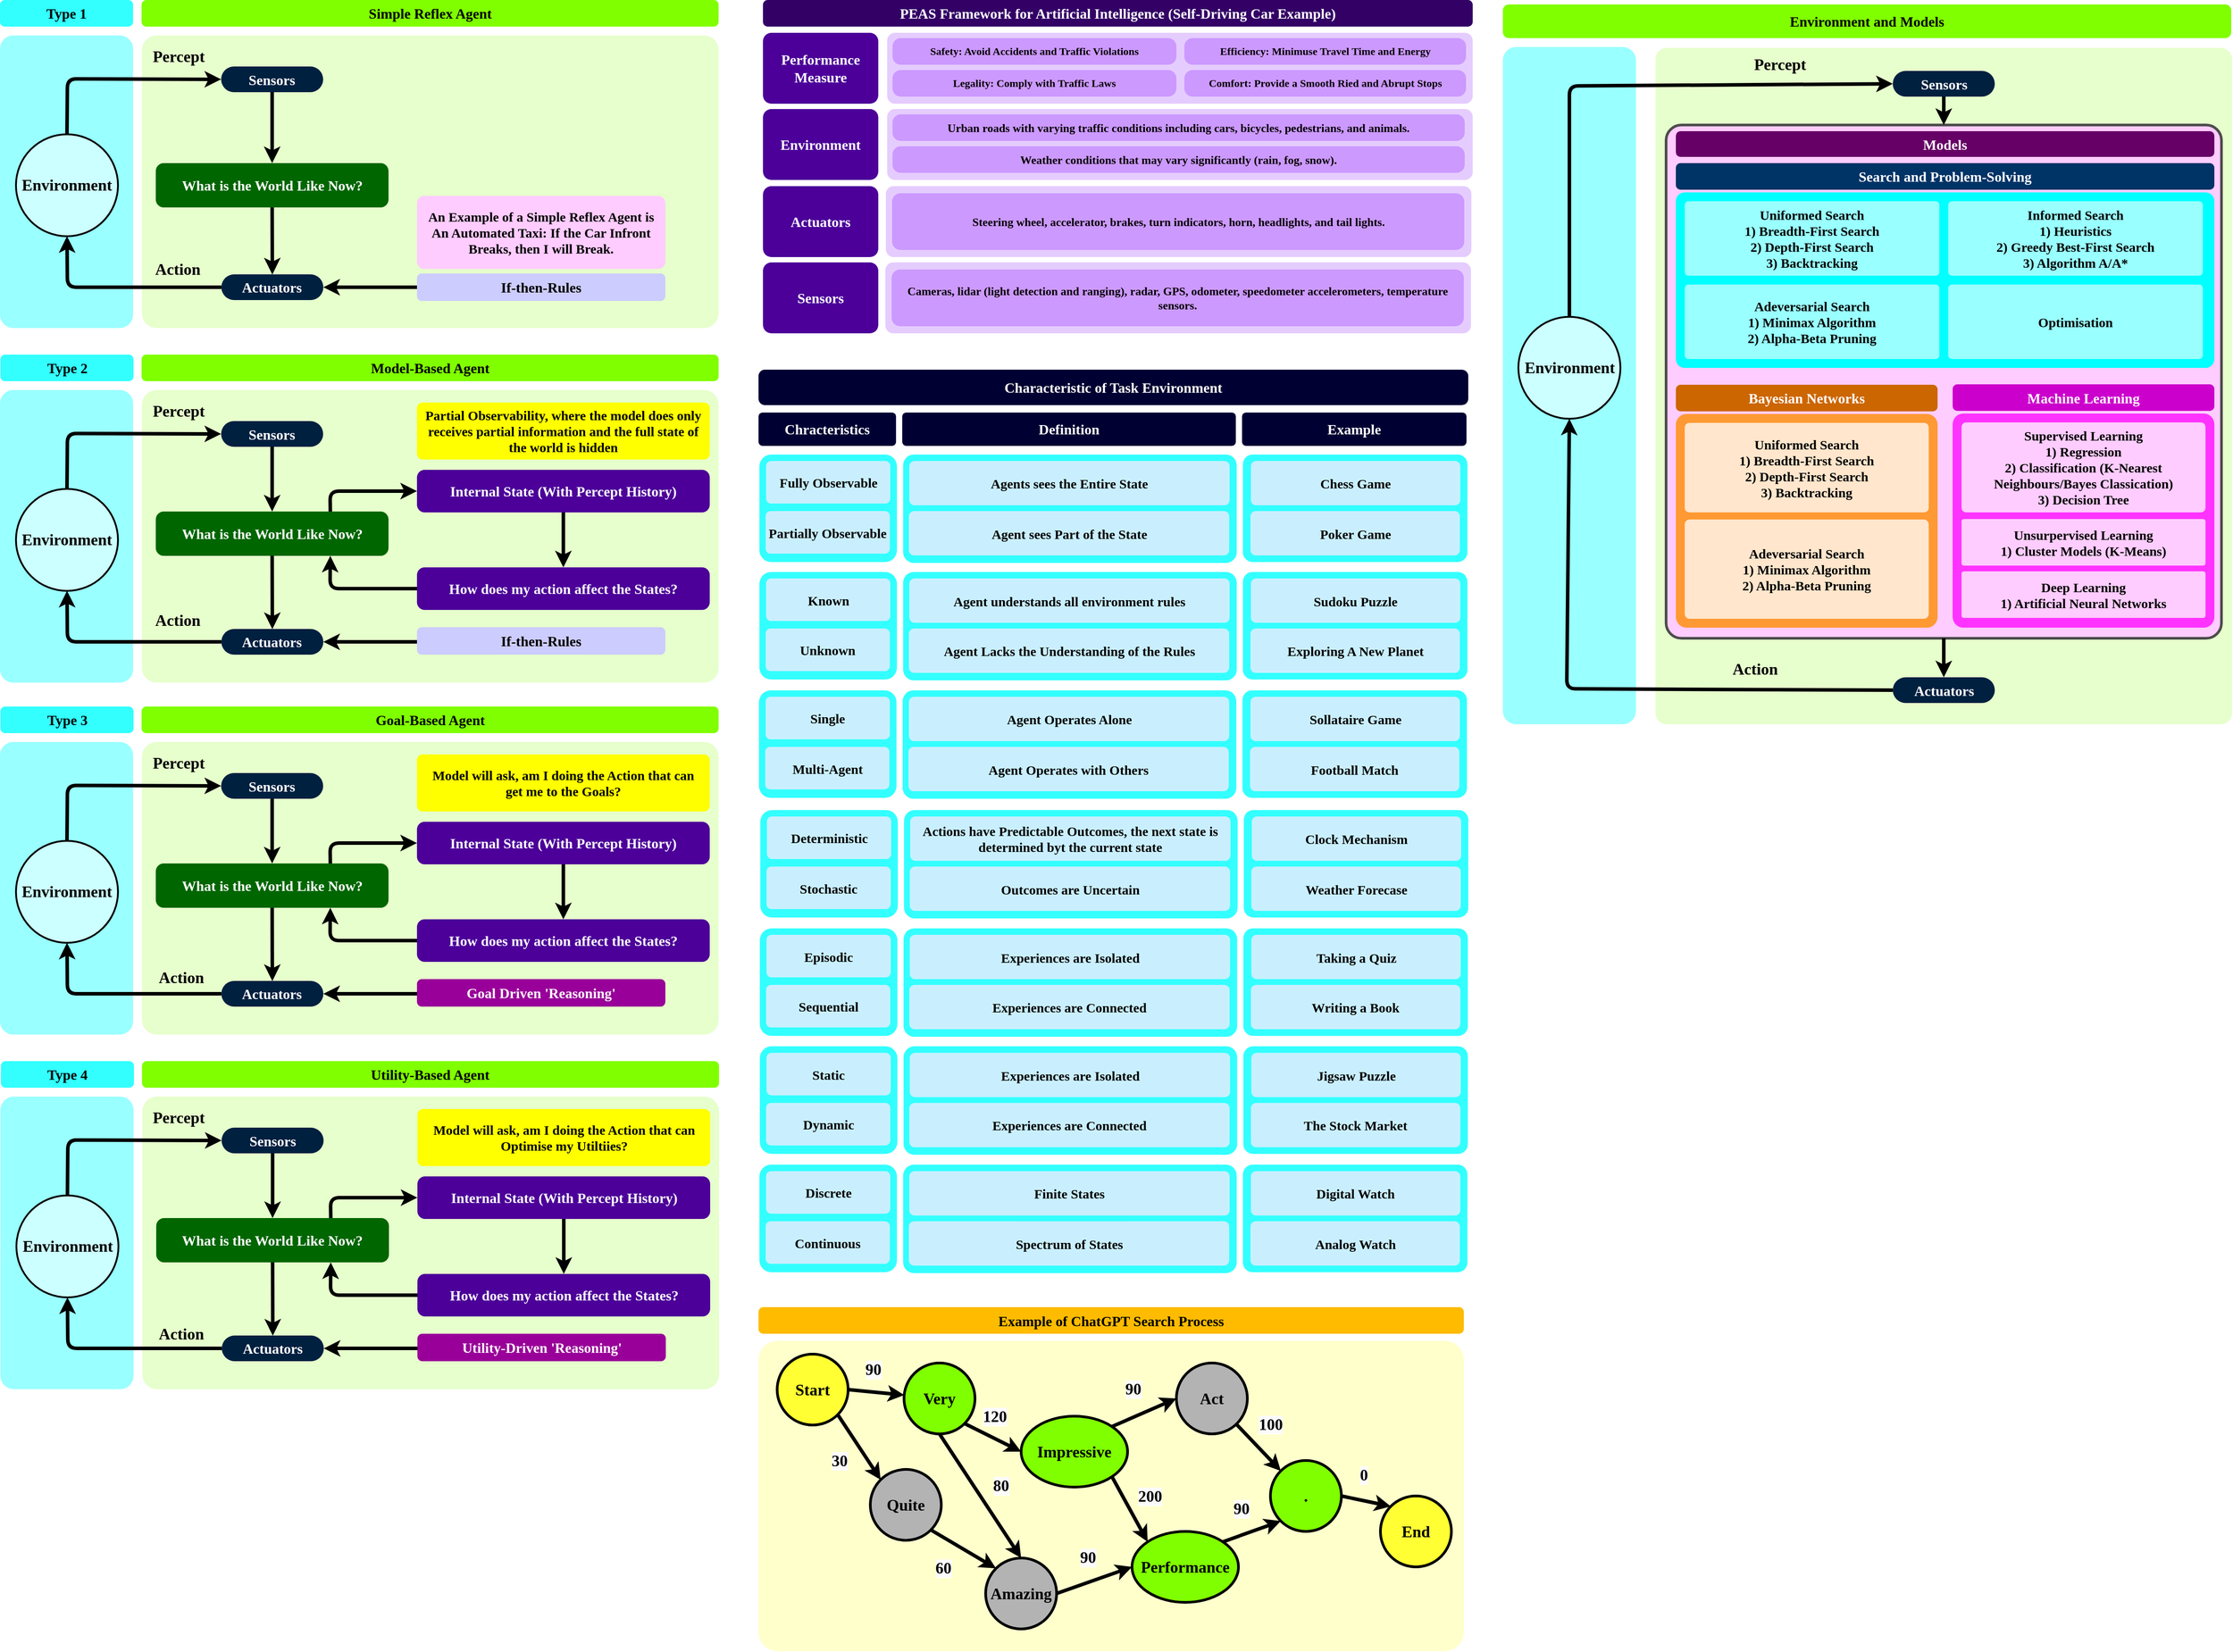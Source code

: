 <mxfile version="25.0.1">
  <diagram name="Page-1" id="3yqpxKQvHaOyZTGhgoW6">
    <mxGraphModel dx="574" dy="-1482" grid="1" gridSize="10" guides="1" tooltips="1" connect="1" arrows="1" fold="1" page="1" pageScale="1" pageWidth="850" pageHeight="1100" math="0" shadow="0">
      <root>
        <mxCell id="0" />
        <mxCell id="1" parent="0" />
        <mxCell id="xk_BrVM3mgd0aOaVTL9x-410" value="" style="rounded=1;whiteSpace=wrap;html=1;fillColor=#FFFFCC;strokeColor=none;fontColor=#000000;arcSize=6;container=0;" vertex="1" parent="1">
          <mxGeometry x="3425" y="4832.5" width="795" height="350" as="geometry" />
        </mxCell>
        <mxCell id="xk_BrVM3mgd0aOaVTL9x-80" value="" style="rounded=1;whiteSpace=wrap;html=1;fillColor=#99FFFF;strokeColor=none;fontColor=#000000;arcSize=10;container=0;" vertex="1" parent="1">
          <mxGeometry x="2570" y="3360" width="150" height="330" as="geometry" />
        </mxCell>
        <mxCell id="xk_BrVM3mgd0aOaVTL9x-76" value="&lt;b style=&quot;font-family: &amp;quot;Comic Sans MS&amp;quot;; font-size: 18px;&quot;&gt;Environment&lt;/b&gt;" style="ellipse;whiteSpace=wrap;html=1;aspect=fixed;fillStyle=auto;gradientColor=none;fillColor=#CCFFFF;shadow=0;strokeWidth=2;container=0;fontColor=#000000;strokeColor=#000000;" vertex="1" parent="1">
          <mxGeometry x="2588" y="3471.5" width="115" height="115" as="geometry" />
        </mxCell>
        <mxCell id="xk_BrVM3mgd0aOaVTL9x-79" value="" style="rounded=1;whiteSpace=wrap;html=1;fillColor=#E6FFCC;strokeColor=none;fontColor=#000000;arcSize=5;container=0;" vertex="1" parent="1">
          <mxGeometry x="2729.99" y="3360" width="650.01" height="330" as="geometry" />
        </mxCell>
        <mxCell id="xk_BrVM3mgd0aOaVTL9x-78" value="&lt;font face=&quot;Comic Sans MS&quot;&gt;&lt;span style=&quot;font-size: 16px;&quot;&gt;&lt;b&gt;Sensors&lt;/b&gt;&lt;/span&gt;&lt;/font&gt;" style="rounded=1;whiteSpace=wrap;html=1;fillColor=#002040;strokeColor=none;fontColor=#FFFFFF;arcSize=50;container=0;" vertex="1" parent="1">
          <mxGeometry x="2819.26" y="3395" width="115" height="29" as="geometry" />
        </mxCell>
        <mxCell id="xk_BrVM3mgd0aOaVTL9x-82" value="&lt;font face=&quot;Comic Sans MS&quot; style=&quot;font-size: 16px;&quot;&gt;&lt;b style=&quot;&quot;&gt;Simple Reflex Agent&lt;/b&gt;&lt;/font&gt;" style="rounded=1;whiteSpace=wrap;html=1;fillColor=#80FF00;strokeColor=none;fontColor=#000000;arcSize=18;container=0;" vertex="1" parent="1">
          <mxGeometry x="2729.57" y="3320" width="650.43" height="30" as="geometry" />
        </mxCell>
        <mxCell id="xk_BrVM3mgd0aOaVTL9x-83" value="&lt;font face=&quot;Comic Sans MS&quot;&gt;&lt;span style=&quot;font-size: 16px;&quot;&gt;&lt;b&gt;Actuators&lt;/b&gt;&lt;/span&gt;&lt;/font&gt;" style="rounded=1;whiteSpace=wrap;html=1;fillColor=#002040;strokeColor=none;fontColor=#FFFFFF;arcSize=50;container=0;" vertex="1" parent="1">
          <mxGeometry x="2819.49" y="3629.5" width="115" height="29" as="geometry" />
        </mxCell>
        <mxCell id="xk_BrVM3mgd0aOaVTL9x-84" value="" style="endArrow=classic;html=1;rounded=1;strokeWidth=4;strokeColor=#000000;exitX=0.5;exitY=0;exitDx=0;exitDy=0;entryX=0;entryY=0.5;entryDx=0;entryDy=0;endFill=1;curved=0;" edge="1" parent="1" source="xk_BrVM3mgd0aOaVTL9x-76" target="xk_BrVM3mgd0aOaVTL9x-78">
          <mxGeometry width="50" height="50" relative="1" as="geometry">
            <mxPoint x="3011" y="3211" as="sourcePoint" />
            <mxPoint x="3032" y="3264" as="targetPoint" />
            <Array as="points">
              <mxPoint x="2646" y="3409" />
            </Array>
          </mxGeometry>
        </mxCell>
        <mxCell id="xk_BrVM3mgd0aOaVTL9x-89" value="&lt;font face=&quot;Comic Sans MS&quot;&gt;&lt;span style=&quot;font-size: 18px; text-wrap: wrap;&quot;&gt;&lt;b&gt;Percept&lt;/b&gt;&lt;/span&gt;&lt;/font&gt;" style="edgeLabel;html=1;align=center;verticalAlign=middle;resizable=0;points=[];labelBackgroundColor=none;" vertex="1" connectable="0" parent="xk_BrVM3mgd0aOaVTL9x-84">
          <mxGeometry x="0.144" relative="1" as="geometry">
            <mxPoint x="52" y="-25" as="offset" />
          </mxGeometry>
        </mxCell>
        <mxCell id="xk_BrVM3mgd0aOaVTL9x-86" value="" style="endArrow=classic;html=1;rounded=1;strokeWidth=4;strokeColor=#000000;exitX=0;exitY=0.5;exitDx=0;exitDy=0;entryX=0.5;entryY=1;entryDx=0;entryDy=0;endFill=1;curved=0;" edge="1" parent="1" source="xk_BrVM3mgd0aOaVTL9x-83" target="xk_BrVM3mgd0aOaVTL9x-76">
          <mxGeometry width="50" height="50" relative="1" as="geometry">
            <mxPoint x="2664.33" y="3499.5" as="sourcePoint" />
            <mxPoint x="2653.83" y="3604" as="targetPoint" />
            <Array as="points">
              <mxPoint x="2646" y="3644" />
            </Array>
          </mxGeometry>
        </mxCell>
        <mxCell id="xk_BrVM3mgd0aOaVTL9x-93" value="" style="edgeStyle=orthogonalEdgeStyle;rounded=0;orthogonalLoop=1;jettySize=auto;html=1;" edge="1" parent="1" source="xk_BrVM3mgd0aOaVTL9x-87" target="xk_BrVM3mgd0aOaVTL9x-83">
          <mxGeometry relative="1" as="geometry" />
        </mxCell>
        <mxCell id="xk_BrVM3mgd0aOaVTL9x-87" value="&lt;font face=&quot;Comic Sans MS&quot;&gt;&lt;span style=&quot;font-size: 16px;&quot;&gt;&lt;b&gt;What is the World Like Now?&lt;/b&gt;&lt;/span&gt;&lt;/font&gt;" style="rounded=1;whiteSpace=wrap;html=1;fillColor=#006600;strokeColor=none;fontColor=#FFFFFF;arcSize=18;container=0;" vertex="1" parent="1">
          <mxGeometry x="2745.59" y="3504" width="262.34" height="50" as="geometry" />
        </mxCell>
        <mxCell id="xk_BrVM3mgd0aOaVTL9x-90" value="" style="endArrow=classic;html=1;rounded=0;strokeWidth=4;strokeColor=#000000;exitX=0.5;exitY=1;exitDx=0;exitDy=0;endFill=1;" edge="1" parent="1" source="xk_BrVM3mgd0aOaVTL9x-78" target="xk_BrVM3mgd0aOaVTL9x-87">
          <mxGeometry width="50" height="50" relative="1" as="geometry">
            <mxPoint x="3011" y="3211" as="sourcePoint" />
            <mxPoint x="3032" y="3264" as="targetPoint" />
          </mxGeometry>
        </mxCell>
        <mxCell id="xk_BrVM3mgd0aOaVTL9x-92" value="" style="endArrow=classic;html=1;rounded=0;strokeWidth=4;strokeColor=#000000;exitX=0.5;exitY=1;exitDx=0;exitDy=0;endFill=1;entryX=0.5;entryY=0;entryDx=0;entryDy=0;" edge="1" parent="1" source="xk_BrVM3mgd0aOaVTL9x-87" target="xk_BrVM3mgd0aOaVTL9x-83">
          <mxGeometry width="50" height="50" relative="1" as="geometry">
            <mxPoint x="2887" y="3433" as="sourcePoint" />
            <mxPoint x="2887" y="3514" as="targetPoint" />
          </mxGeometry>
        </mxCell>
        <mxCell id="xk_BrVM3mgd0aOaVTL9x-94" value="&lt;font style=&quot;font-size: 15px;&quot; face=&quot;Comic Sans MS&quot;&gt;&lt;b style=&quot;&quot;&gt;An Example of a Simple Reflex Agent is An Automated Taxi: If the Car Infront Breaks, then I will Break.&lt;/b&gt;&lt;/font&gt;" style="rounded=1;whiteSpace=wrap;html=1;fillColor=#FFCCFF;strokeColor=none;fontColor=#000000;arcSize=10;container=0;spacing=10;" vertex="1" parent="1">
          <mxGeometry x="3040" y="3541" width="280" height="82.36" as="geometry" />
        </mxCell>
        <mxCell id="xk_BrVM3mgd0aOaVTL9x-95" value="&lt;font face=&quot;Comic Sans MS&quot; style=&quot;font-size: 16px;&quot;&gt;&lt;b style=&quot;&quot;&gt;If-then-Rules&lt;/b&gt;&lt;/font&gt;" style="rounded=1;whiteSpace=wrap;html=1;fillColor=#CCCCFF;strokeColor=none;fontColor=#000000;arcSize=18;container=0;" vertex="1" parent="1">
          <mxGeometry x="3040" y="3628.5" width="280" height="31" as="geometry" />
        </mxCell>
        <mxCell id="xk_BrVM3mgd0aOaVTL9x-96" value="" style="endArrow=classic;html=1;rounded=0;strokeWidth=4;strokeColor=#000000;exitX=0;exitY=0.5;exitDx=0;exitDy=0;endFill=1;entryX=1;entryY=0.5;entryDx=0;entryDy=0;" edge="1" parent="1" source="xk_BrVM3mgd0aOaVTL9x-95" target="xk_BrVM3mgd0aOaVTL9x-83">
          <mxGeometry width="50" height="50" relative="1" as="geometry">
            <mxPoint x="2887" y="3564" as="sourcePoint" />
            <mxPoint x="2887" y="3640" as="targetPoint" />
          </mxGeometry>
        </mxCell>
        <mxCell id="xk_BrVM3mgd0aOaVTL9x-97" value="" style="rounded=1;whiteSpace=wrap;html=1;fillColor=#99FFFF;strokeColor=none;fontColor=#000000;arcSize=10;container=0;" vertex="1" parent="1">
          <mxGeometry x="2570" y="3760" width="150" height="330" as="geometry" />
        </mxCell>
        <mxCell id="xk_BrVM3mgd0aOaVTL9x-98" value="&lt;b style=&quot;font-family: &amp;quot;Comic Sans MS&amp;quot;; font-size: 18px;&quot;&gt;Environment&lt;/b&gt;" style="ellipse;whiteSpace=wrap;html=1;aspect=fixed;fillStyle=auto;gradientColor=none;fillColor=#CCFFFF;shadow=0;strokeWidth=2;container=0;fontColor=#000000;strokeColor=#000000;" vertex="1" parent="1">
          <mxGeometry x="2588" y="3871.5" width="115" height="115" as="geometry" />
        </mxCell>
        <mxCell id="xk_BrVM3mgd0aOaVTL9x-99" value="" style="rounded=1;whiteSpace=wrap;html=1;fillColor=#E6FFCC;strokeColor=none;fontColor=#000000;arcSize=5;container=0;" vertex="1" parent="1">
          <mxGeometry x="2729.99" y="3760" width="650.01" height="330" as="geometry" />
        </mxCell>
        <mxCell id="xk_BrVM3mgd0aOaVTL9x-100" value="&lt;font face=&quot;Comic Sans MS&quot;&gt;&lt;span style=&quot;font-size: 16px;&quot;&gt;&lt;b&gt;Sensors&lt;/b&gt;&lt;/span&gt;&lt;/font&gt;" style="rounded=1;whiteSpace=wrap;html=1;fillColor=#002040;strokeColor=none;fontColor=#FFFFFF;arcSize=50;container=0;" vertex="1" parent="1">
          <mxGeometry x="2819.26" y="3795" width="115" height="29" as="geometry" />
        </mxCell>
        <mxCell id="xk_BrVM3mgd0aOaVTL9x-101" value="&lt;font face=&quot;Comic Sans MS&quot; style=&quot;font-size: 16px;&quot;&gt;&lt;b style=&quot;&quot;&gt;Model-Based Agent&lt;/b&gt;&lt;/font&gt;" style="rounded=1;whiteSpace=wrap;html=1;fillColor=#80FF00;strokeColor=none;fontColor=#000000;arcSize=18;container=0;" vertex="1" parent="1">
          <mxGeometry x="2729.57" y="3720" width="650.43" height="30" as="geometry" />
        </mxCell>
        <mxCell id="xk_BrVM3mgd0aOaVTL9x-102" value="&lt;font face=&quot;Comic Sans MS&quot;&gt;&lt;span style=&quot;font-size: 16px;&quot;&gt;&lt;b&gt;Actuators&lt;/b&gt;&lt;/span&gt;&lt;/font&gt;" style="rounded=1;whiteSpace=wrap;html=1;fillColor=#002040;strokeColor=none;fontColor=#FFFFFF;arcSize=50;container=0;" vertex="1" parent="1">
          <mxGeometry x="2819.49" y="4029.5" width="115" height="29" as="geometry" />
        </mxCell>
        <mxCell id="xk_BrVM3mgd0aOaVTL9x-103" value="" style="endArrow=classic;html=1;rounded=1;strokeWidth=4;strokeColor=#000000;exitX=0.5;exitY=0;exitDx=0;exitDy=0;entryX=0;entryY=0.5;entryDx=0;entryDy=0;endFill=1;curved=0;" edge="1" parent="1" source="xk_BrVM3mgd0aOaVTL9x-98" target="xk_BrVM3mgd0aOaVTL9x-100">
          <mxGeometry width="50" height="50" relative="1" as="geometry">
            <mxPoint x="3011" y="3611" as="sourcePoint" />
            <mxPoint x="3032" y="3664" as="targetPoint" />
            <Array as="points">
              <mxPoint x="2646" y="3809" />
            </Array>
          </mxGeometry>
        </mxCell>
        <mxCell id="xk_BrVM3mgd0aOaVTL9x-104" value="&lt;font face=&quot;Comic Sans MS&quot;&gt;&lt;span style=&quot;font-size: 18px; text-wrap: wrap;&quot;&gt;&lt;b&gt;Percept&lt;/b&gt;&lt;/span&gt;&lt;/font&gt;" style="edgeLabel;html=1;align=center;verticalAlign=middle;resizable=0;points=[];labelBackgroundColor=none;" vertex="1" connectable="0" parent="xk_BrVM3mgd0aOaVTL9x-103">
          <mxGeometry x="0.144" relative="1" as="geometry">
            <mxPoint x="52" y="-25" as="offset" />
          </mxGeometry>
        </mxCell>
        <mxCell id="xk_BrVM3mgd0aOaVTL9x-105" value="" style="endArrow=classic;html=1;rounded=1;strokeWidth=4;strokeColor=#000000;exitX=0;exitY=0.5;exitDx=0;exitDy=0;entryX=0.5;entryY=1;entryDx=0;entryDy=0;endFill=1;curved=0;" edge="1" parent="1" source="xk_BrVM3mgd0aOaVTL9x-102" target="xk_BrVM3mgd0aOaVTL9x-98">
          <mxGeometry width="50" height="50" relative="1" as="geometry">
            <mxPoint x="2664.33" y="3899.5" as="sourcePoint" />
            <mxPoint x="2653.83" y="4004" as="targetPoint" />
            <Array as="points">
              <mxPoint x="2646" y="4044" />
            </Array>
          </mxGeometry>
        </mxCell>
        <mxCell id="xk_BrVM3mgd0aOaVTL9x-106" value="" style="edgeStyle=orthogonalEdgeStyle;rounded=0;orthogonalLoop=1;jettySize=auto;html=1;" edge="1" parent="1" source="xk_BrVM3mgd0aOaVTL9x-107" target="xk_BrVM3mgd0aOaVTL9x-102">
          <mxGeometry relative="1" as="geometry" />
        </mxCell>
        <mxCell id="xk_BrVM3mgd0aOaVTL9x-107" value="&lt;font face=&quot;Comic Sans MS&quot;&gt;&lt;span style=&quot;font-size: 16px;&quot;&gt;&lt;b&gt;What is the World Like Now?&lt;/b&gt;&lt;/span&gt;&lt;/font&gt;" style="rounded=1;whiteSpace=wrap;html=1;fillColor=#006600;strokeColor=none;fontColor=#FFFFFF;arcSize=18;container=0;" vertex="1" parent="1">
          <mxGeometry x="2745.59" y="3897" width="262.34" height="50" as="geometry" />
        </mxCell>
        <mxCell id="xk_BrVM3mgd0aOaVTL9x-108" value="" style="endArrow=classic;html=1;rounded=0;strokeWidth=4;strokeColor=#000000;exitX=0.5;exitY=1;exitDx=0;exitDy=0;endFill=1;" edge="1" parent="1" source="xk_BrVM3mgd0aOaVTL9x-100" target="xk_BrVM3mgd0aOaVTL9x-107">
          <mxGeometry width="50" height="50" relative="1" as="geometry">
            <mxPoint x="3011" y="3611" as="sourcePoint" />
            <mxPoint x="3032" y="3664" as="targetPoint" />
          </mxGeometry>
        </mxCell>
        <mxCell id="xk_BrVM3mgd0aOaVTL9x-109" value="" style="endArrow=classic;html=1;rounded=0;strokeWidth=4;strokeColor=#000000;exitX=0.5;exitY=1;exitDx=0;exitDy=0;endFill=1;entryX=0.5;entryY=0;entryDx=0;entryDy=0;" edge="1" parent="1" source="xk_BrVM3mgd0aOaVTL9x-107" target="xk_BrVM3mgd0aOaVTL9x-102">
          <mxGeometry width="50" height="50" relative="1" as="geometry">
            <mxPoint x="2887" y="3833" as="sourcePoint" />
            <mxPoint x="2887" y="3914" as="targetPoint" />
          </mxGeometry>
        </mxCell>
        <mxCell id="xk_BrVM3mgd0aOaVTL9x-112" value="" style="endArrow=classic;html=1;rounded=0;strokeWidth=4;strokeColor=#000000;exitX=0;exitY=0.5;exitDx=0;exitDy=0;endFill=1;entryX=1;entryY=0.5;entryDx=0;entryDy=0;" edge="1" parent="1" target="xk_BrVM3mgd0aOaVTL9x-102">
          <mxGeometry width="50" height="50" relative="1" as="geometry">
            <mxPoint x="3040" y="4044" as="sourcePoint" />
            <mxPoint x="2887" y="4040" as="targetPoint" />
          </mxGeometry>
        </mxCell>
        <mxCell id="xk_BrVM3mgd0aOaVTL9x-113" value="&lt;font style=&quot;font-size: 16px;&quot; face=&quot;Comic Sans MS&quot;&gt;&lt;b style=&quot;&quot;&gt;Internal State (With Percept History)&lt;/b&gt;&lt;/font&gt;" style="rounded=1;whiteSpace=wrap;html=1;fillColor=#4C0099;strokeColor=none;fontColor=#FFFFFF;arcSize=18;container=0;" vertex="1" parent="1">
          <mxGeometry x="3040" y="3850" width="330" height="48" as="geometry" />
        </mxCell>
        <mxCell id="xk_BrVM3mgd0aOaVTL9x-114" value="&lt;font face=&quot;Comic Sans MS&quot; style=&quot;font-size: 16px;&quot;&gt;&lt;b style=&quot;&quot;&gt;If-then-Rules&lt;/b&gt;&lt;/font&gt;" style="rounded=1;whiteSpace=wrap;html=1;fillColor=#CCCCFF;strokeColor=none;fontColor=#000000;arcSize=18;container=0;" vertex="1" parent="1">
          <mxGeometry x="3040" y="4027.5" width="280" height="31" as="geometry" />
        </mxCell>
        <mxCell id="xk_BrVM3mgd0aOaVTL9x-115" value="&lt;font style=&quot;font-size: 16px;&quot; face=&quot;Comic Sans MS&quot;&gt;&lt;b style=&quot;&quot;&gt;How does my action affect the States?&lt;/b&gt;&lt;/font&gt;" style="rounded=1;whiteSpace=wrap;html=1;fillColor=#4C0099;strokeColor=none;fontColor=#FFFFFF;arcSize=18;container=0;" vertex="1" parent="1">
          <mxGeometry x="3040" y="3960" width="330" height="48" as="geometry" />
        </mxCell>
        <mxCell id="xk_BrVM3mgd0aOaVTL9x-116" value="" style="endArrow=classic;html=1;rounded=1;strokeWidth=4;strokeColor=#000000;exitX=0.75;exitY=0;exitDx=0;exitDy=0;endFill=1;entryX=0;entryY=0.5;entryDx=0;entryDy=0;curved=0;" edge="1" parent="1" source="xk_BrVM3mgd0aOaVTL9x-107" target="xk_BrVM3mgd0aOaVTL9x-113">
          <mxGeometry width="50" height="50" relative="1" as="geometry">
            <mxPoint x="3050" y="3654" as="sourcePoint" />
            <mxPoint x="2944" y="3654" as="targetPoint" />
            <Array as="points">
              <mxPoint x="2942" y="3874" />
            </Array>
          </mxGeometry>
        </mxCell>
        <mxCell id="xk_BrVM3mgd0aOaVTL9x-117" value="" style="endArrow=classic;html=1;rounded=1;strokeWidth=4;strokeColor=#000000;exitX=0;exitY=0.5;exitDx=0;exitDy=0;endFill=1;entryX=0.75;entryY=1;entryDx=0;entryDy=0;curved=0;" edge="1" parent="1" source="xk_BrVM3mgd0aOaVTL9x-115" target="xk_BrVM3mgd0aOaVTL9x-107">
          <mxGeometry width="50" height="50" relative="1" as="geometry">
            <mxPoint x="2952" y="3914" as="sourcePoint" />
            <mxPoint x="3050" y="3884" as="targetPoint" />
            <Array as="points">
              <mxPoint x="2942" y="3984" />
            </Array>
          </mxGeometry>
        </mxCell>
        <mxCell id="xk_BrVM3mgd0aOaVTL9x-118" value="&lt;font face=&quot;Comic Sans MS&quot;&gt;&lt;span style=&quot;font-size: 15px;&quot;&gt;&lt;b&gt;Partial Observability, where the model does only receives partial information and the full state of the world is hidden&lt;/b&gt;&lt;/span&gt;&lt;/font&gt;" style="rounded=1;whiteSpace=wrap;html=1;fillColor=#FFFF00;strokeColor=none;fontColor=#000000;arcSize=10;container=0;spacing=10;" vertex="1" parent="1">
          <mxGeometry x="3040" y="3774" width="330" height="64.36" as="geometry" />
        </mxCell>
        <mxCell id="xk_BrVM3mgd0aOaVTL9x-119" value="" style="endArrow=classic;html=1;rounded=0;strokeWidth=4;strokeColor=#000000;exitX=0.5;exitY=1;exitDx=0;exitDy=0;endFill=1;entryX=0.5;entryY=0;entryDx=0;entryDy=0;" edge="1" parent="1" source="xk_BrVM3mgd0aOaVTL9x-113" target="xk_BrVM3mgd0aOaVTL9x-115">
          <mxGeometry width="50" height="50" relative="1" as="geometry">
            <mxPoint x="2887" y="3957" as="sourcePoint" />
            <mxPoint x="2887" y="4040" as="targetPoint" />
          </mxGeometry>
        </mxCell>
        <mxCell id="xk_BrVM3mgd0aOaVTL9x-141" value="&lt;font face=&quot;Comic Sans MS&quot; style=&quot;font-size: 16px;&quot;&gt;&lt;b style=&quot;&quot;&gt;Type 1&lt;/b&gt;&lt;/font&gt;" style="rounded=1;whiteSpace=wrap;html=1;fillColor=#33FFFF;strokeColor=none;fontColor=#000000;arcSize=18;container=0;" vertex="1" parent="1">
          <mxGeometry x="2570" y="3320" width="150" height="30" as="geometry" />
        </mxCell>
        <mxCell id="xk_BrVM3mgd0aOaVTL9x-142" value="&lt;font face=&quot;Comic Sans MS&quot; style=&quot;font-size: 16px;&quot;&gt;&lt;b style=&quot;&quot;&gt;Type 2&lt;/b&gt;&lt;/font&gt;" style="rounded=1;whiteSpace=wrap;html=1;fillColor=#33FFFF;strokeColor=none;fontColor=#000000;arcSize=18;container=0;" vertex="1" parent="1">
          <mxGeometry x="2570.5" y="3720" width="150" height="30" as="geometry" />
        </mxCell>
        <mxCell id="xk_BrVM3mgd0aOaVTL9x-165" value="" style="rounded=1;whiteSpace=wrap;html=1;fillColor=#99FFFF;strokeColor=none;fontColor=#000000;arcSize=10;container=0;" vertex="1" parent="1">
          <mxGeometry x="2570" y="4157" width="150" height="330" as="geometry" />
        </mxCell>
        <mxCell id="xk_BrVM3mgd0aOaVTL9x-166" value="&lt;b style=&quot;font-family: &amp;quot;Comic Sans MS&amp;quot;; font-size: 18px;&quot;&gt;Environment&lt;/b&gt;" style="ellipse;whiteSpace=wrap;html=1;aspect=fixed;fillStyle=auto;gradientColor=none;fillColor=#CCFFFF;shadow=0;strokeWidth=2;container=0;fontColor=#000000;strokeColor=#000000;" vertex="1" parent="1">
          <mxGeometry x="2588" y="4268.5" width="115" height="115" as="geometry" />
        </mxCell>
        <mxCell id="xk_BrVM3mgd0aOaVTL9x-167" value="" style="rounded=1;whiteSpace=wrap;html=1;fillColor=#E6FFCC;strokeColor=none;fontColor=#000000;arcSize=5;container=0;" vertex="1" parent="1">
          <mxGeometry x="2729.99" y="4157" width="650.01" height="330" as="geometry" />
        </mxCell>
        <mxCell id="xk_BrVM3mgd0aOaVTL9x-168" value="&lt;font face=&quot;Comic Sans MS&quot;&gt;&lt;span style=&quot;font-size: 16px;&quot;&gt;&lt;b&gt;Sensors&lt;/b&gt;&lt;/span&gt;&lt;/font&gt;" style="rounded=1;whiteSpace=wrap;html=1;fillColor=#002040;strokeColor=none;fontColor=#FFFFFF;arcSize=50;container=0;" vertex="1" parent="1">
          <mxGeometry x="2819.26" y="4192" width="115" height="29" as="geometry" />
        </mxCell>
        <mxCell id="xk_BrVM3mgd0aOaVTL9x-169" value="&lt;font face=&quot;Comic Sans MS&quot; style=&quot;font-size: 16px;&quot;&gt;&lt;b style=&quot;&quot;&gt;Goal-Based Agent&lt;/b&gt;&lt;/font&gt;" style="rounded=1;whiteSpace=wrap;html=1;fillColor=#80FF00;strokeColor=none;fontColor=#000000;arcSize=18;container=0;" vertex="1" parent="1">
          <mxGeometry x="2729.57" y="4117" width="650.43" height="30" as="geometry" />
        </mxCell>
        <mxCell id="xk_BrVM3mgd0aOaVTL9x-170" value="&lt;font face=&quot;Comic Sans MS&quot;&gt;&lt;span style=&quot;font-size: 16px;&quot;&gt;&lt;b&gt;Actuators&lt;/b&gt;&lt;/span&gt;&lt;/font&gt;" style="rounded=1;whiteSpace=wrap;html=1;fillColor=#002040;strokeColor=none;fontColor=#FFFFFF;arcSize=50;container=0;" vertex="1" parent="1">
          <mxGeometry x="2819.49" y="4426.5" width="115" height="29" as="geometry" />
        </mxCell>
        <mxCell id="xk_BrVM3mgd0aOaVTL9x-171" value="" style="endArrow=classic;html=1;rounded=1;strokeWidth=4;strokeColor=#000000;exitX=0.5;exitY=0;exitDx=0;exitDy=0;entryX=0;entryY=0.5;entryDx=0;entryDy=0;endFill=1;curved=0;" edge="1" parent="1" source="xk_BrVM3mgd0aOaVTL9x-166" target="xk_BrVM3mgd0aOaVTL9x-168">
          <mxGeometry width="50" height="50" relative="1" as="geometry">
            <mxPoint x="3011" y="4008" as="sourcePoint" />
            <mxPoint x="3032" y="4061" as="targetPoint" />
            <Array as="points">
              <mxPoint x="2646" y="4206" />
            </Array>
          </mxGeometry>
        </mxCell>
        <mxCell id="xk_BrVM3mgd0aOaVTL9x-172" value="&lt;font face=&quot;Comic Sans MS&quot;&gt;&lt;span style=&quot;font-size: 18px; text-wrap: wrap;&quot;&gt;&lt;b&gt;Percept&lt;/b&gt;&lt;/span&gt;&lt;/font&gt;" style="edgeLabel;html=1;align=center;verticalAlign=middle;resizable=0;points=[];labelBackgroundColor=none;" vertex="1" connectable="0" parent="xk_BrVM3mgd0aOaVTL9x-171">
          <mxGeometry x="0.144" relative="1" as="geometry">
            <mxPoint x="52" y="-25" as="offset" />
          </mxGeometry>
        </mxCell>
        <mxCell id="xk_BrVM3mgd0aOaVTL9x-173" value="" style="endArrow=classic;html=1;rounded=1;strokeWidth=4;strokeColor=#000000;exitX=0;exitY=0.5;exitDx=0;exitDy=0;entryX=0.5;entryY=1;entryDx=0;entryDy=0;endFill=1;curved=0;" edge="1" parent="1" source="xk_BrVM3mgd0aOaVTL9x-170" target="xk_BrVM3mgd0aOaVTL9x-166">
          <mxGeometry width="50" height="50" relative="1" as="geometry">
            <mxPoint x="2664.33" y="4296.5" as="sourcePoint" />
            <mxPoint x="2653.83" y="4401" as="targetPoint" />
            <Array as="points">
              <mxPoint x="2646" y="4441" />
            </Array>
          </mxGeometry>
        </mxCell>
        <mxCell id="xk_BrVM3mgd0aOaVTL9x-174" value="" style="edgeStyle=orthogonalEdgeStyle;rounded=0;orthogonalLoop=1;jettySize=auto;html=1;" edge="1" parent="1" source="xk_BrVM3mgd0aOaVTL9x-175" target="xk_BrVM3mgd0aOaVTL9x-170">
          <mxGeometry relative="1" as="geometry" />
        </mxCell>
        <mxCell id="xk_BrVM3mgd0aOaVTL9x-175" value="&lt;font face=&quot;Comic Sans MS&quot;&gt;&lt;span style=&quot;font-size: 16px;&quot;&gt;&lt;b&gt;What is the World Like Now?&lt;/b&gt;&lt;/span&gt;&lt;/font&gt;" style="rounded=1;whiteSpace=wrap;html=1;fillColor=#006600;strokeColor=none;fontColor=#FFFFFF;arcSize=18;container=0;" vertex="1" parent="1">
          <mxGeometry x="2745.59" y="4294" width="262.34" height="50" as="geometry" />
        </mxCell>
        <mxCell id="xk_BrVM3mgd0aOaVTL9x-176" value="" style="endArrow=classic;html=1;rounded=0;strokeWidth=4;strokeColor=#000000;exitX=0.5;exitY=1;exitDx=0;exitDy=0;endFill=1;" edge="1" parent="1" source="xk_BrVM3mgd0aOaVTL9x-168" target="xk_BrVM3mgd0aOaVTL9x-175">
          <mxGeometry width="50" height="50" relative="1" as="geometry">
            <mxPoint x="3011" y="4008" as="sourcePoint" />
            <mxPoint x="3032" y="4061" as="targetPoint" />
          </mxGeometry>
        </mxCell>
        <mxCell id="xk_BrVM3mgd0aOaVTL9x-177" value="" style="endArrow=classic;html=1;rounded=0;strokeWidth=4;strokeColor=#000000;exitX=0.5;exitY=1;exitDx=0;exitDy=0;endFill=1;entryX=0.5;entryY=0;entryDx=0;entryDy=0;" edge="1" parent="1" source="xk_BrVM3mgd0aOaVTL9x-175" target="xk_BrVM3mgd0aOaVTL9x-170">
          <mxGeometry width="50" height="50" relative="1" as="geometry">
            <mxPoint x="2887" y="4230" as="sourcePoint" />
            <mxPoint x="2887" y="4311" as="targetPoint" />
          </mxGeometry>
        </mxCell>
        <mxCell id="xk_BrVM3mgd0aOaVTL9x-178" value="" style="endArrow=classic;html=1;rounded=0;strokeWidth=4;strokeColor=#000000;exitX=0;exitY=0.5;exitDx=0;exitDy=0;endFill=1;entryX=1;entryY=0.5;entryDx=0;entryDy=0;" edge="1" parent="1" target="xk_BrVM3mgd0aOaVTL9x-170">
          <mxGeometry width="50" height="50" relative="1" as="geometry">
            <mxPoint x="3040" y="4441" as="sourcePoint" />
            <mxPoint x="2887" y="4437" as="targetPoint" />
          </mxGeometry>
        </mxCell>
        <mxCell id="xk_BrVM3mgd0aOaVTL9x-179" value="&lt;font style=&quot;font-size: 16px;&quot; face=&quot;Comic Sans MS&quot;&gt;&lt;b style=&quot;&quot;&gt;Internal State (With Percept History)&lt;/b&gt;&lt;/font&gt;" style="rounded=1;whiteSpace=wrap;html=1;fillColor=#4C0099;strokeColor=none;fontColor=#FFFFFF;arcSize=18;container=0;" vertex="1" parent="1">
          <mxGeometry x="3040" y="4247" width="330" height="48" as="geometry" />
        </mxCell>
        <mxCell id="xk_BrVM3mgd0aOaVTL9x-180" value="&lt;font style=&quot;font-size: 16px;&quot; face=&quot;Comic Sans MS&quot;&gt;&lt;b style=&quot;&quot;&gt;Goal Driven &#39;Reasoning&#39;&lt;/b&gt;&lt;/font&gt;" style="rounded=1;whiteSpace=wrap;html=1;fillColor=#990099;strokeColor=none;fontColor=#FFFFFF;arcSize=18;container=0;" vertex="1" parent="1">
          <mxGeometry x="3040" y="4424.5" width="280" height="31" as="geometry" />
        </mxCell>
        <mxCell id="xk_BrVM3mgd0aOaVTL9x-181" value="&lt;font style=&quot;font-size: 16px;&quot; face=&quot;Comic Sans MS&quot;&gt;&lt;b style=&quot;&quot;&gt;How does my action affect the States?&lt;/b&gt;&lt;/font&gt;" style="rounded=1;whiteSpace=wrap;html=1;fillColor=#4C0099;strokeColor=none;fontColor=#FFFFFF;arcSize=18;container=0;" vertex="1" parent="1">
          <mxGeometry x="3040" y="4357" width="330" height="48" as="geometry" />
        </mxCell>
        <mxCell id="xk_BrVM3mgd0aOaVTL9x-182" value="" style="endArrow=classic;html=1;rounded=1;strokeWidth=4;strokeColor=#000000;exitX=0.75;exitY=0;exitDx=0;exitDy=0;endFill=1;entryX=0;entryY=0.5;entryDx=0;entryDy=0;curved=0;" edge="1" parent="1" source="xk_BrVM3mgd0aOaVTL9x-175" target="xk_BrVM3mgd0aOaVTL9x-179">
          <mxGeometry width="50" height="50" relative="1" as="geometry">
            <mxPoint x="3050" y="4051" as="sourcePoint" />
            <mxPoint x="2944" y="4051" as="targetPoint" />
            <Array as="points">
              <mxPoint x="2942" y="4271" />
            </Array>
          </mxGeometry>
        </mxCell>
        <mxCell id="xk_BrVM3mgd0aOaVTL9x-183" value="" style="endArrow=classic;html=1;rounded=1;strokeWidth=4;strokeColor=#000000;exitX=0;exitY=0.5;exitDx=0;exitDy=0;endFill=1;entryX=0.75;entryY=1;entryDx=0;entryDy=0;curved=0;" edge="1" parent="1" source="xk_BrVM3mgd0aOaVTL9x-181" target="xk_BrVM3mgd0aOaVTL9x-175">
          <mxGeometry width="50" height="50" relative="1" as="geometry">
            <mxPoint x="2952" y="4311" as="sourcePoint" />
            <mxPoint x="3050" y="4281" as="targetPoint" />
            <Array as="points">
              <mxPoint x="2942" y="4381" />
            </Array>
          </mxGeometry>
        </mxCell>
        <mxCell id="xk_BrVM3mgd0aOaVTL9x-184" value="&lt;font face=&quot;Comic Sans MS&quot;&gt;&lt;span style=&quot;font-size: 15px;&quot;&gt;&lt;b&gt;Model will ask, am I doing the Action that can get me to the Goals?&lt;/b&gt;&lt;/span&gt;&lt;/font&gt;" style="rounded=1;whiteSpace=wrap;html=1;fillColor=#FFFF00;strokeColor=none;fontColor=#000000;arcSize=10;container=0;spacing=10;" vertex="1" parent="1">
          <mxGeometry x="3040" y="4171" width="330" height="64.36" as="geometry" />
        </mxCell>
        <mxCell id="xk_BrVM3mgd0aOaVTL9x-185" value="" style="endArrow=classic;html=1;rounded=0;strokeWidth=4;strokeColor=#000000;exitX=0.5;exitY=1;exitDx=0;exitDy=0;endFill=1;entryX=0.5;entryY=0;entryDx=0;entryDy=0;" edge="1" parent="1" source="xk_BrVM3mgd0aOaVTL9x-179" target="xk_BrVM3mgd0aOaVTL9x-181">
          <mxGeometry width="50" height="50" relative="1" as="geometry">
            <mxPoint x="2887" y="4354" as="sourcePoint" />
            <mxPoint x="2887" y="4437" as="targetPoint" />
          </mxGeometry>
        </mxCell>
        <mxCell id="xk_BrVM3mgd0aOaVTL9x-186" value="&lt;font face=&quot;Comic Sans MS&quot; style=&quot;font-size: 16px;&quot;&gt;&lt;b style=&quot;&quot;&gt;Type 3&lt;/b&gt;&lt;/font&gt;" style="rounded=1;whiteSpace=wrap;html=1;fillColor=#33FFFF;strokeColor=none;fontColor=#000000;arcSize=18;container=0;" vertex="1" parent="1">
          <mxGeometry x="2570.5" y="4117" width="150" height="30" as="geometry" />
        </mxCell>
        <mxCell id="xk_BrVM3mgd0aOaVTL9x-187" value="" style="rounded=1;whiteSpace=wrap;html=1;fillColor=#99FFFF;strokeColor=none;fontColor=#000000;arcSize=10;container=0;" vertex="1" parent="1">
          <mxGeometry x="2570.5" y="4557" width="150" height="330" as="geometry" />
        </mxCell>
        <mxCell id="xk_BrVM3mgd0aOaVTL9x-188" value="&lt;b style=&quot;font-family: &amp;quot;Comic Sans MS&amp;quot;; font-size: 18px;&quot;&gt;Environment&lt;/b&gt;" style="ellipse;whiteSpace=wrap;html=1;aspect=fixed;fillStyle=auto;gradientColor=none;fillColor=#CCFFFF;shadow=0;strokeWidth=2;container=0;fontColor=#000000;strokeColor=#000000;" vertex="1" parent="1">
          <mxGeometry x="2588.5" y="4668.5" width="115" height="115" as="geometry" />
        </mxCell>
        <mxCell id="xk_BrVM3mgd0aOaVTL9x-189" value="" style="rounded=1;whiteSpace=wrap;html=1;fillColor=#E6FFCC;strokeColor=none;fontColor=#000000;arcSize=5;container=0;" vertex="1" parent="1">
          <mxGeometry x="2730.49" y="4557" width="650.01" height="330" as="geometry" />
        </mxCell>
        <mxCell id="xk_BrVM3mgd0aOaVTL9x-190" value="&lt;font face=&quot;Comic Sans MS&quot;&gt;&lt;span style=&quot;font-size: 16px;&quot;&gt;&lt;b&gt;Sensors&lt;/b&gt;&lt;/span&gt;&lt;/font&gt;" style="rounded=1;whiteSpace=wrap;html=1;fillColor=#002040;strokeColor=none;fontColor=#FFFFFF;arcSize=50;container=0;" vertex="1" parent="1">
          <mxGeometry x="2819.76" y="4592" width="115" height="29" as="geometry" />
        </mxCell>
        <mxCell id="xk_BrVM3mgd0aOaVTL9x-191" value="&lt;font face=&quot;Comic Sans MS&quot; style=&quot;font-size: 16px;&quot;&gt;&lt;b style=&quot;&quot;&gt;Utility-Based Agent&lt;/b&gt;&lt;/font&gt;" style="rounded=1;whiteSpace=wrap;html=1;fillColor=#80FF00;strokeColor=none;fontColor=#000000;arcSize=18;container=0;" vertex="1" parent="1">
          <mxGeometry x="2730.07" y="4517" width="650.43" height="30" as="geometry" />
        </mxCell>
        <mxCell id="xk_BrVM3mgd0aOaVTL9x-192" value="&lt;font face=&quot;Comic Sans MS&quot;&gt;&lt;span style=&quot;font-size: 16px;&quot;&gt;&lt;b&gt;Actuators&lt;/b&gt;&lt;/span&gt;&lt;/font&gt;" style="rounded=1;whiteSpace=wrap;html=1;fillColor=#002040;strokeColor=none;fontColor=#FFFFFF;arcSize=50;container=0;" vertex="1" parent="1">
          <mxGeometry x="2819.99" y="4826.5" width="115" height="29" as="geometry" />
        </mxCell>
        <mxCell id="xk_BrVM3mgd0aOaVTL9x-193" value="" style="endArrow=classic;html=1;rounded=1;strokeWidth=4;strokeColor=#000000;exitX=0.5;exitY=0;exitDx=0;exitDy=0;entryX=0;entryY=0.5;entryDx=0;entryDy=0;endFill=1;curved=0;" edge="1" parent="1" source="xk_BrVM3mgd0aOaVTL9x-188" target="xk_BrVM3mgd0aOaVTL9x-190">
          <mxGeometry width="50" height="50" relative="1" as="geometry">
            <mxPoint x="3011.5" y="4408" as="sourcePoint" />
            <mxPoint x="3032.5" y="4461" as="targetPoint" />
            <Array as="points">
              <mxPoint x="2646.5" y="4606" />
            </Array>
          </mxGeometry>
        </mxCell>
        <mxCell id="xk_BrVM3mgd0aOaVTL9x-194" value="&lt;font face=&quot;Comic Sans MS&quot;&gt;&lt;span style=&quot;font-size: 18px; text-wrap: wrap;&quot;&gt;&lt;b&gt;Percept&lt;/b&gt;&lt;/span&gt;&lt;/font&gt;" style="edgeLabel;html=1;align=center;verticalAlign=middle;resizable=0;points=[];labelBackgroundColor=none;" vertex="1" connectable="0" parent="xk_BrVM3mgd0aOaVTL9x-193">
          <mxGeometry x="0.144" relative="1" as="geometry">
            <mxPoint x="52" y="-25" as="offset" />
          </mxGeometry>
        </mxCell>
        <mxCell id="xk_BrVM3mgd0aOaVTL9x-195" value="" style="endArrow=classic;html=1;rounded=1;strokeWidth=4;strokeColor=#000000;exitX=0;exitY=0.5;exitDx=0;exitDy=0;entryX=0.5;entryY=1;entryDx=0;entryDy=0;endFill=1;curved=0;" edge="1" parent="1" source="xk_BrVM3mgd0aOaVTL9x-192" target="xk_BrVM3mgd0aOaVTL9x-188">
          <mxGeometry width="50" height="50" relative="1" as="geometry">
            <mxPoint x="2664.83" y="4696.5" as="sourcePoint" />
            <mxPoint x="2654.33" y="4801" as="targetPoint" />
            <Array as="points">
              <mxPoint x="2646.5" y="4841" />
            </Array>
          </mxGeometry>
        </mxCell>
        <mxCell id="xk_BrVM3mgd0aOaVTL9x-196" value="" style="edgeStyle=orthogonalEdgeStyle;rounded=0;orthogonalLoop=1;jettySize=auto;html=1;" edge="1" parent="1" source="xk_BrVM3mgd0aOaVTL9x-197" target="xk_BrVM3mgd0aOaVTL9x-192">
          <mxGeometry relative="1" as="geometry" />
        </mxCell>
        <mxCell id="xk_BrVM3mgd0aOaVTL9x-197" value="&lt;font face=&quot;Comic Sans MS&quot;&gt;&lt;span style=&quot;font-size: 16px;&quot;&gt;&lt;b&gt;What is the World Like Now?&lt;/b&gt;&lt;/span&gt;&lt;/font&gt;" style="rounded=1;whiteSpace=wrap;html=1;fillColor=#006600;strokeColor=none;fontColor=#FFFFFF;arcSize=18;container=0;" vertex="1" parent="1">
          <mxGeometry x="2746.09" y="4694" width="262.34" height="50" as="geometry" />
        </mxCell>
        <mxCell id="xk_BrVM3mgd0aOaVTL9x-198" value="" style="endArrow=classic;html=1;rounded=0;strokeWidth=4;strokeColor=#000000;exitX=0.5;exitY=1;exitDx=0;exitDy=0;endFill=1;" edge="1" parent="1" source="xk_BrVM3mgd0aOaVTL9x-190" target="xk_BrVM3mgd0aOaVTL9x-197">
          <mxGeometry width="50" height="50" relative="1" as="geometry">
            <mxPoint x="3011.5" y="4408" as="sourcePoint" />
            <mxPoint x="3032.5" y="4461" as="targetPoint" />
          </mxGeometry>
        </mxCell>
        <mxCell id="xk_BrVM3mgd0aOaVTL9x-199" value="" style="endArrow=classic;html=1;rounded=0;strokeWidth=4;strokeColor=#000000;exitX=0.5;exitY=1;exitDx=0;exitDy=0;endFill=1;entryX=0.5;entryY=0;entryDx=0;entryDy=0;" edge="1" parent="1" source="xk_BrVM3mgd0aOaVTL9x-197" target="xk_BrVM3mgd0aOaVTL9x-192">
          <mxGeometry width="50" height="50" relative="1" as="geometry">
            <mxPoint x="2887.5" y="4630" as="sourcePoint" />
            <mxPoint x="2887.5" y="4711" as="targetPoint" />
          </mxGeometry>
        </mxCell>
        <mxCell id="xk_BrVM3mgd0aOaVTL9x-200" value="" style="endArrow=classic;html=1;rounded=0;strokeWidth=4;strokeColor=#000000;exitX=0;exitY=0.5;exitDx=0;exitDy=0;endFill=1;entryX=1;entryY=0.5;entryDx=0;entryDy=0;" edge="1" parent="1" target="xk_BrVM3mgd0aOaVTL9x-192">
          <mxGeometry width="50" height="50" relative="1" as="geometry">
            <mxPoint x="3040.5" y="4841" as="sourcePoint" />
            <mxPoint x="2887.5" y="4837" as="targetPoint" />
          </mxGeometry>
        </mxCell>
        <mxCell id="xk_BrVM3mgd0aOaVTL9x-201" value="&lt;font style=&quot;font-size: 16px;&quot; face=&quot;Comic Sans MS&quot;&gt;&lt;b style=&quot;&quot;&gt;Internal State (With Percept History)&lt;/b&gt;&lt;/font&gt;" style="rounded=1;whiteSpace=wrap;html=1;fillColor=#4C0099;strokeColor=none;fontColor=#FFFFFF;arcSize=18;container=0;" vertex="1" parent="1">
          <mxGeometry x="3040.5" y="4647" width="330" height="48" as="geometry" />
        </mxCell>
        <mxCell id="xk_BrVM3mgd0aOaVTL9x-202" value="&lt;font style=&quot;font-size: 16px;&quot; face=&quot;Comic Sans MS&quot;&gt;&lt;b style=&quot;&quot;&gt;Utility-Driven &#39;Reasoning&#39;&lt;/b&gt;&lt;/font&gt;" style="rounded=1;whiteSpace=wrap;html=1;fillColor=#990099;strokeColor=none;fontColor=#FFFFFF;arcSize=18;container=0;" vertex="1" parent="1">
          <mxGeometry x="3040.5" y="4824.5" width="280" height="31" as="geometry" />
        </mxCell>
        <mxCell id="xk_BrVM3mgd0aOaVTL9x-203" value="&lt;font style=&quot;font-size: 16px;&quot; face=&quot;Comic Sans MS&quot;&gt;&lt;b style=&quot;&quot;&gt;How does my action affect the States?&lt;/b&gt;&lt;/font&gt;" style="rounded=1;whiteSpace=wrap;html=1;fillColor=#4C0099;strokeColor=none;fontColor=#FFFFFF;arcSize=18;container=0;" vertex="1" parent="1">
          <mxGeometry x="3040.5" y="4757" width="330" height="48" as="geometry" />
        </mxCell>
        <mxCell id="xk_BrVM3mgd0aOaVTL9x-204" value="" style="endArrow=classic;html=1;rounded=1;strokeWidth=4;strokeColor=#000000;exitX=0.75;exitY=0;exitDx=0;exitDy=0;endFill=1;entryX=0;entryY=0.5;entryDx=0;entryDy=0;curved=0;" edge="1" parent="1" source="xk_BrVM3mgd0aOaVTL9x-197" target="xk_BrVM3mgd0aOaVTL9x-201">
          <mxGeometry width="50" height="50" relative="1" as="geometry">
            <mxPoint x="3050.5" y="4451" as="sourcePoint" />
            <mxPoint x="2944.5" y="4451" as="targetPoint" />
            <Array as="points">
              <mxPoint x="2942.5" y="4671" />
            </Array>
          </mxGeometry>
        </mxCell>
        <mxCell id="xk_BrVM3mgd0aOaVTL9x-205" value="" style="endArrow=classic;html=1;rounded=1;strokeWidth=4;strokeColor=#000000;exitX=0;exitY=0.5;exitDx=0;exitDy=0;endFill=1;entryX=0.75;entryY=1;entryDx=0;entryDy=0;curved=0;" edge="1" parent="1" source="xk_BrVM3mgd0aOaVTL9x-203" target="xk_BrVM3mgd0aOaVTL9x-197">
          <mxGeometry width="50" height="50" relative="1" as="geometry">
            <mxPoint x="2952.5" y="4711" as="sourcePoint" />
            <mxPoint x="3050.5" y="4681" as="targetPoint" />
            <Array as="points">
              <mxPoint x="2942.5" y="4781" />
            </Array>
          </mxGeometry>
        </mxCell>
        <mxCell id="xk_BrVM3mgd0aOaVTL9x-206" value="&lt;font face=&quot;Comic Sans MS&quot;&gt;&lt;span style=&quot;font-size: 15px;&quot;&gt;&lt;b&gt;Model will ask, am I doing the Action that can Optimise my Utiltiies?&lt;/b&gt;&lt;/span&gt;&lt;/font&gt;" style="rounded=1;whiteSpace=wrap;html=1;fillColor=#FFFF00;strokeColor=none;fontColor=#000000;arcSize=10;container=0;spacing=10;" vertex="1" parent="1">
          <mxGeometry x="3040.5" y="4571" width="330" height="64.36" as="geometry" />
        </mxCell>
        <mxCell id="xk_BrVM3mgd0aOaVTL9x-207" value="" style="endArrow=classic;html=1;rounded=0;strokeWidth=4;strokeColor=#000000;exitX=0.5;exitY=1;exitDx=0;exitDy=0;endFill=1;entryX=0.5;entryY=0;entryDx=0;entryDy=0;" edge="1" parent="1" source="xk_BrVM3mgd0aOaVTL9x-201" target="xk_BrVM3mgd0aOaVTL9x-203">
          <mxGeometry width="50" height="50" relative="1" as="geometry">
            <mxPoint x="2887.5" y="4754" as="sourcePoint" />
            <mxPoint x="2887.5" y="4837" as="targetPoint" />
          </mxGeometry>
        </mxCell>
        <mxCell id="xk_BrVM3mgd0aOaVTL9x-208" value="&lt;font face=&quot;Comic Sans MS&quot; style=&quot;font-size: 16px;&quot;&gt;&lt;b style=&quot;&quot;&gt;Type 4&lt;/b&gt;&lt;/font&gt;" style="rounded=1;whiteSpace=wrap;html=1;fillColor=#33FFFF;strokeColor=none;fontColor=#000000;arcSize=18;container=0;" vertex="1" parent="1">
          <mxGeometry x="2571" y="4517" width="150" height="30" as="geometry" />
        </mxCell>
        <mxCell id="xk_BrVM3mgd0aOaVTL9x-209" value="&lt;font face=&quot;Comic Sans MS&quot;&gt;&lt;span style=&quot;font-size: 18px; text-wrap: wrap;&quot;&gt;&lt;b&gt;Action&lt;/b&gt;&lt;/span&gt;&lt;/font&gt;" style="edgeLabel;html=1;align=center;verticalAlign=middle;resizable=0;points=[];labelBackgroundColor=none;" vertex="1" connectable="0" parent="1">
          <mxGeometry x="2769.998" y="3623.36" as="geometry" />
        </mxCell>
        <mxCell id="xk_BrVM3mgd0aOaVTL9x-211" value="&lt;font face=&quot;Comic Sans MS&quot;&gt;&lt;span style=&quot;font-size: 18px; text-wrap: wrap;&quot;&gt;&lt;b&gt;Action&lt;/b&gt;&lt;/span&gt;&lt;/font&gt;" style="edgeLabel;html=1;align=center;verticalAlign=middle;resizable=0;points=[];labelBackgroundColor=none;" vertex="1" connectable="0" parent="1">
          <mxGeometry x="2769.998" y="4020.0" as="geometry" />
        </mxCell>
        <mxCell id="xk_BrVM3mgd0aOaVTL9x-212" value="&lt;font face=&quot;Comic Sans MS&quot;&gt;&lt;span style=&quot;font-size: 18px; text-wrap: wrap;&quot;&gt;&lt;b&gt;Action&lt;/b&gt;&lt;/span&gt;&lt;/font&gt;" style="edgeLabel;html=1;align=center;verticalAlign=middle;resizable=0;points=[];labelBackgroundColor=none;" vertex="1" connectable="0" parent="1">
          <mxGeometry x="2769.998" y="4424.5" as="geometry">
            <mxPoint x="4" y="-2" as="offset" />
          </mxGeometry>
        </mxCell>
        <mxCell id="xk_BrVM3mgd0aOaVTL9x-215" value="&lt;font face=&quot;Comic Sans MS&quot;&gt;&lt;span style=&quot;font-size: 18px; text-wrap: wrap;&quot;&gt;&lt;b&gt;Action&lt;/b&gt;&lt;/span&gt;&lt;/font&gt;" style="edgeLabel;html=1;align=center;verticalAlign=middle;resizable=0;points=[];labelBackgroundColor=none;" vertex="1" connectable="0" parent="1">
          <mxGeometry x="2769.998" y="4826.5" as="geometry">
            <mxPoint x="4" y="-2" as="offset" />
          </mxGeometry>
        </mxCell>
        <mxCell id="xk_BrVM3mgd0aOaVTL9x-216" value="&lt;font style=&quot;font-size: 16px;&quot; face=&quot;Comic Sans MS&quot;&gt;&lt;b style=&quot;&quot;&gt;PEAS Framework for Artificial Intelligence (Self-Driving Car Example)&lt;/b&gt;&lt;/font&gt;" style="rounded=1;whiteSpace=wrap;html=1;fillColor=#330066;strokeColor=none;fontColor=#FFFFFF;arcSize=18;container=0;" vertex="1" parent="1">
          <mxGeometry x="3430" y="3320" width="800" height="30" as="geometry" />
        </mxCell>
        <mxCell id="xk_BrVM3mgd0aOaVTL9x-217" value="&lt;font style=&quot;font-size: 16px;&quot; face=&quot;Comic Sans MS&quot;&gt;&lt;b style=&quot;&quot;&gt;Performance&lt;/b&gt;&lt;/font&gt;&lt;div&gt;&lt;font style=&quot;font-size: 16px;&quot; face=&quot;Comic Sans MS&quot;&gt;&lt;b style=&quot;&quot;&gt;Measure&lt;/b&gt;&lt;/font&gt;&lt;/div&gt;" style="rounded=1;whiteSpace=wrap;html=1;fillColor=#4C0099;strokeColor=none;fontColor=#FFFFFF;arcSize=12;container=0;" vertex="1" parent="1">
          <mxGeometry x="3430" y="3357" width="130" height="80" as="geometry" />
        </mxCell>
        <mxCell id="xk_BrVM3mgd0aOaVTL9x-219" value="" style="rounded=1;whiteSpace=wrap;html=1;fillColor=#E5CCFF;strokeColor=none;fontColor=#FFFFFF;arcSize=11;container=0;" vertex="1" parent="1">
          <mxGeometry x="3570" y="3357" width="660" height="80" as="geometry" />
        </mxCell>
        <mxCell id="xk_BrVM3mgd0aOaVTL9x-221" value="&lt;b style=&quot;color: rgb(0, 0, 0); font-family: &amp;quot;Comic Sans MS&amp;quot;;&quot;&gt;&lt;font&gt;Safety: Avoid Accidents and Traffic Violations&lt;/font&gt;&lt;/b&gt;" style="rounded=1;whiteSpace=wrap;html=1;fillColor=#CC99FF;strokeColor=none;fontColor=#FFFFFF;arcSize=31;container=0;" vertex="1" parent="1">
          <mxGeometry x="3576" y="3363" width="320" height="30" as="geometry" />
        </mxCell>
        <mxCell id="xk_BrVM3mgd0aOaVTL9x-226" value="&lt;font face=&quot;Comic Sans MS&quot; color=&quot;#000000&quot;&gt;&lt;b&gt;Efficiency: Minimuse Travel Time and Energy&lt;/b&gt;&lt;/font&gt;" style="rounded=1;whiteSpace=wrap;html=1;fillColor=#CC99FF;strokeColor=none;fontColor=#FFFFFF;arcSize=31;container=0;" vertex="1" parent="1">
          <mxGeometry x="3905" y="3363" width="317.5" height="30" as="geometry" />
        </mxCell>
        <mxCell id="xk_BrVM3mgd0aOaVTL9x-227" value="&lt;b style=&quot;color: rgb(0, 0, 0); font-family: &amp;quot;Comic Sans MS&amp;quot;;&quot;&gt;&lt;font&gt;Legality: Comply with Traffic Laws&lt;/font&gt;&lt;/b&gt;" style="rounded=1;whiteSpace=wrap;html=1;fillColor=#CC99FF;strokeColor=none;fontColor=#FFFFFF;arcSize=31;container=0;" vertex="1" parent="1">
          <mxGeometry x="3576" y="3399" width="320" height="30" as="geometry" />
        </mxCell>
        <mxCell id="xk_BrVM3mgd0aOaVTL9x-228" value="&lt;font face=&quot;Comic Sans MS&quot; color=&quot;#000000&quot;&gt;&lt;b&gt;Comfort: Provide a Smooth Ried and Abrupt Stops&lt;/b&gt;&lt;/font&gt;" style="rounded=1;whiteSpace=wrap;html=1;fillColor=#CC99FF;strokeColor=none;fontColor=#FFFFFF;arcSize=31;container=0;" vertex="1" parent="1">
          <mxGeometry x="3905" y="3399" width="317.5" height="30" as="geometry" />
        </mxCell>
        <mxCell id="xk_BrVM3mgd0aOaVTL9x-229" value="&lt;font face=&quot;Comic Sans MS&quot;&gt;&lt;span style=&quot;font-size: 16px;&quot;&gt;&lt;b&gt;Environment&lt;/b&gt;&lt;/span&gt;&lt;/font&gt;" style="rounded=1;whiteSpace=wrap;html=1;fillColor=#4C0099;strokeColor=none;fontColor=#FFFFFF;arcSize=12;container=0;" vertex="1" parent="1">
          <mxGeometry x="3430" y="3443" width="130" height="80" as="geometry" />
        </mxCell>
        <mxCell id="xk_BrVM3mgd0aOaVTL9x-230" value="" style="rounded=1;whiteSpace=wrap;html=1;fillColor=#E5CCFF;strokeColor=none;fontColor=#FFFFFF;arcSize=11;container=0;" vertex="1" parent="1">
          <mxGeometry x="3570" y="3443" width="660" height="80" as="geometry" />
        </mxCell>
        <mxCell id="xk_BrVM3mgd0aOaVTL9x-231" value="&lt;span style=&quot;color: rgb(0, 0, 0); text-align: left;&quot;&gt;&lt;font style=&quot;font-size: 13px;&quot; face=&quot;Comic Sans MS&quot;&gt;&lt;b style=&quot;&quot;&gt;Urban roads with varying traffic conditions including cars, bicycles, pedestrians, and animals.&lt;/b&gt;&lt;/font&gt;&lt;/span&gt;" style="rounded=1;whiteSpace=wrap;html=1;fillColor=#CC99FF;strokeColor=none;fontColor=#FFFFFF;arcSize=31;container=0;labelBackgroundColor=none;" vertex="1" parent="1">
          <mxGeometry x="3576" y="3449" width="645" height="30" as="geometry" />
        </mxCell>
        <mxCell id="xk_BrVM3mgd0aOaVTL9x-235" value="&lt;span style=&quot;text-align: left;&quot;&gt;&lt;font face=&quot;Comic Sans MS&quot; style=&quot;font-size: 13px;&quot;&gt;&lt;b&gt;&amp;nbsp;Weather conditions that may vary significantly (rain, fog, snow).&amp;nbsp;&lt;/b&gt;&lt;/font&gt;&lt;/span&gt;" style="rounded=1;whiteSpace=wrap;html=1;fillColor=#CC99FF;strokeColor=none;fontColor=default;arcSize=31;container=0;labelBackgroundColor=none;" vertex="1" parent="1">
          <mxGeometry x="3576" y="3485" width="645" height="30" as="geometry" />
        </mxCell>
        <mxCell id="xk_BrVM3mgd0aOaVTL9x-236" value="&lt;font face=&quot;Comic Sans MS&quot;&gt;&lt;span style=&quot;font-size: 16px;&quot;&gt;&lt;b&gt;Actuators&lt;/b&gt;&lt;/span&gt;&lt;/font&gt;" style="rounded=1;whiteSpace=wrap;html=1;fillColor=#4C0099;strokeColor=none;fontColor=#FFFFFF;arcSize=12;container=0;" vertex="1" parent="1">
          <mxGeometry x="3430" y="3530" width="130" height="80" as="geometry" />
        </mxCell>
        <mxCell id="xk_BrVM3mgd0aOaVTL9x-242" value="&lt;font face=&quot;Comic Sans MS&quot;&gt;&lt;span style=&quot;font-size: 16px;&quot;&gt;&lt;b&gt;Sensors&lt;/b&gt;&lt;/span&gt;&lt;/font&gt;" style="rounded=1;whiteSpace=wrap;html=1;fillColor=#4C0099;strokeColor=none;fontColor=#FFFFFF;arcSize=12;container=0;" vertex="1" parent="1">
          <mxGeometry x="3430" y="3616" width="130" height="80" as="geometry" />
        </mxCell>
        <mxCell id="xk_BrVM3mgd0aOaVTL9x-246" value="" style="rounded=1;whiteSpace=wrap;html=1;fillColor=#E5CCFF;strokeColor=none;fontColor=#FFFFFF;arcSize=11;container=0;" vertex="1" parent="1">
          <mxGeometry x="3568.5" y="3530" width="660" height="80" as="geometry" />
        </mxCell>
        <mxCell id="xk_BrVM3mgd0aOaVTL9x-247" value="&lt;span style=&quot;color: rgb(0, 0, 0); text-align: left;&quot;&gt;&lt;b style=&quot;&quot;&gt;&lt;font style=&quot;font-size: 13px;&quot; face=&quot;Comic Sans MS&quot;&gt;Steering wheel, accelerator, brakes, turn indicators, horn, headlights, and tail lights.&lt;/font&gt;&lt;/b&gt;&lt;/span&gt;" style="rounded=1;whiteSpace=wrap;html=1;fillColor=#CC99FF;strokeColor=none;fontColor=#FFFFFF;arcSize=15;container=0;labelBackgroundColor=none;" vertex="1" parent="1">
          <mxGeometry x="3575.5" y="3538" width="645" height="64" as="geometry" />
        </mxCell>
        <mxCell id="xk_BrVM3mgd0aOaVTL9x-251" value="" style="rounded=1;whiteSpace=wrap;html=1;fillColor=#E5CCFF;strokeColor=none;fontColor=#FFFFFF;arcSize=11;container=0;" vertex="1" parent="1">
          <mxGeometry x="3568" y="3616" width="660" height="80" as="geometry" />
        </mxCell>
        <mxCell id="xk_BrVM3mgd0aOaVTL9x-252" value="&lt;span style=&quot;color: rgb(0, 0, 0); text-align: left;&quot;&gt;&lt;b style=&quot;&quot;&gt;&lt;font face=&quot;Comic Sans MS&quot; style=&quot;font-size: 13px;&quot;&gt;Cameras, lidar (light detection and ranging), radar, GPS, odometer, speedometer accelerometers, temperature sensors.&lt;/font&gt;&lt;/b&gt;&lt;/span&gt;" style="rounded=1;whiteSpace=wrap;html=1;fillColor=#CC99FF;strokeColor=none;fontColor=#FFFFFF;arcSize=15;container=0;labelBackgroundColor=none;" vertex="1" parent="1">
          <mxGeometry x="3575" y="3624" width="645" height="64" as="geometry" />
        </mxCell>
        <mxCell id="xk_BrVM3mgd0aOaVTL9x-254" value="&lt;font face=&quot;Comic Sans MS&quot;&gt;&lt;span style=&quot;font-size: 16px;&quot;&gt;&lt;b&gt;Characteristic of Task Environment&lt;/b&gt;&lt;/span&gt;&lt;/font&gt;" style="rounded=1;whiteSpace=wrap;html=1;fillColor=#000033;strokeColor=none;fontColor=#FFFFFF;arcSize=18;container=0;" vertex="1" parent="1">
          <mxGeometry x="3425" y="3737" width="800" height="40" as="geometry" />
        </mxCell>
        <mxCell id="xk_BrVM3mgd0aOaVTL9x-255" value="&lt;font face=&quot;Comic Sans MS&quot;&gt;&lt;span style=&quot;font-size: 16px;&quot;&gt;&lt;b&gt;Chracteristics&lt;/b&gt;&lt;/span&gt;&lt;/font&gt;" style="rounded=1;whiteSpace=wrap;html=1;fillColor=#000033;strokeColor=none;fontColor=#FFFFFF;arcSize=12;container=0;" vertex="1" parent="1">
          <mxGeometry x="3425" y="3785.36" width="155" height="37.64" as="geometry" />
        </mxCell>
        <mxCell id="xk_BrVM3mgd0aOaVTL9x-256" value="&lt;font face=&quot;Comic Sans MS&quot;&gt;&lt;span style=&quot;font-size: 16px;&quot;&gt;&lt;b&gt;Definition&lt;/b&gt;&lt;/span&gt;&lt;/font&gt;" style="rounded=1;whiteSpace=wrap;html=1;fillColor=#000033;strokeColor=none;fontColor=#FFFFFF;arcSize=12;container=0;" vertex="1" parent="1">
          <mxGeometry x="3587" y="3785.36" width="376" height="37.64" as="geometry" />
        </mxCell>
        <mxCell id="xk_BrVM3mgd0aOaVTL9x-257" value="&lt;font face=&quot;Comic Sans MS&quot;&gt;&lt;span style=&quot;font-size: 16px;&quot;&gt;&lt;b&gt;Example&lt;/b&gt;&lt;/span&gt;&lt;/font&gt;" style="rounded=1;whiteSpace=wrap;html=1;fillColor=#000033;strokeColor=none;fontColor=#FFFFFF;arcSize=12;container=0;" vertex="1" parent="1">
          <mxGeometry x="3970" y="3785.36" width="253" height="37.64" as="geometry" />
        </mxCell>
        <mxCell id="xk_BrVM3mgd0aOaVTL9x-258" value="" style="rounded=1;whiteSpace=wrap;html=1;fillColor=#33FFFF;strokeColor=none;fontColor=#FFFFFF;arcSize=11;container=0;" vertex="1" parent="1">
          <mxGeometry x="3426" y="3832.72" width="155" height="121.28" as="geometry" />
        </mxCell>
        <mxCell id="xk_BrVM3mgd0aOaVTL9x-259" value="" style="rounded=1;whiteSpace=wrap;html=1;fillColor=#33FFFF;strokeColor=none;fontColor=#FFFFFF;arcSize=10;container=0;" vertex="1" parent="1">
          <mxGeometry x="3588" y="3832.72" width="376" height="122.28" as="geometry" />
        </mxCell>
        <mxCell id="xk_BrVM3mgd0aOaVTL9x-260" value="" style="rounded=1;whiteSpace=wrap;html=1;fillColor=#33FFFF;strokeColor=none;fontColor=#FFFFFF;arcSize=9;container=0;" vertex="1" parent="1">
          <mxGeometry x="3971" y="3832.72" width="253" height="121.28" as="geometry" />
        </mxCell>
        <mxCell id="xk_BrVM3mgd0aOaVTL9x-262" value="&lt;font face=&quot;Comic Sans MS&quot;&gt;&lt;span&gt;&lt;b&gt;Agents sees the Entire State&lt;/b&gt;&lt;/span&gt;&lt;/font&gt;" style="rounded=1;whiteSpace=wrap;html=1;fillColor=#C9EFFF;strokeColor=none;fontColor=#000000;arcSize=12;container=0;fontSize=15;" vertex="1" parent="1">
          <mxGeometry x="3595" y="3840" width="361" height="50" as="geometry" />
        </mxCell>
        <mxCell id="xk_BrVM3mgd0aOaVTL9x-263" value="&lt;font face=&quot;Comic Sans MS&quot;&gt;&lt;span&gt;&lt;b&gt;Fully Observable&lt;/b&gt;&lt;/span&gt;&lt;/font&gt;" style="rounded=1;whiteSpace=wrap;html=1;fillColor=#C9EFFF;strokeColor=none;fontColor=#000000;arcSize=12;container=0;fontSize=15;" vertex="1" parent="1">
          <mxGeometry x="3433.5" y="3840" width="140" height="48" as="geometry" />
        </mxCell>
        <mxCell id="xk_BrVM3mgd0aOaVTL9x-265" value="&lt;font face=&quot;Comic Sans MS&quot;&gt;&lt;b&gt;Chess Game&lt;/b&gt;&lt;/font&gt;" style="rounded=1;whiteSpace=wrap;html=1;fillColor=#C9EFFF;strokeColor=none;fontColor=#000000;arcSize=12;container=0;fontSize=15;" vertex="1" parent="1">
          <mxGeometry x="3980" y="3840" width="236" height="50" as="geometry" />
        </mxCell>
        <mxCell id="xk_BrVM3mgd0aOaVTL9x-266" value="&lt;font face=&quot;Comic Sans MS&quot;&gt;&lt;span&gt;&lt;b&gt;Agent sees Part of the State&lt;/b&gt;&lt;/span&gt;&lt;/font&gt;" style="rounded=1;whiteSpace=wrap;html=1;fillColor=#C9EFFF;strokeColor=none;fontColor=#000000;arcSize=12;container=0;fontSize=15;" vertex="1" parent="1">
          <mxGeometry x="3594.5" y="3896.5" width="361" height="50" as="geometry" />
        </mxCell>
        <mxCell id="xk_BrVM3mgd0aOaVTL9x-267" value="&lt;font face=&quot;Comic Sans MS&quot;&gt;&lt;span&gt;&lt;b&gt;Partially Observable&lt;/b&gt;&lt;/span&gt;&lt;/font&gt;" style="rounded=1;whiteSpace=wrap;html=1;fillColor=#C9EFFF;strokeColor=none;fontColor=#000000;arcSize=12;container=0;fontSize=15;" vertex="1" parent="1">
          <mxGeometry x="3433" y="3896.5" width="140" height="48" as="geometry" />
        </mxCell>
        <mxCell id="xk_BrVM3mgd0aOaVTL9x-268" value="&lt;font face=&quot;Comic Sans MS&quot;&gt;&lt;b&gt;Poker Game&lt;/b&gt;&lt;/font&gt;" style="rounded=1;whiteSpace=wrap;html=1;fillColor=#C9EFFF;strokeColor=none;fontColor=#000000;arcSize=12;container=0;fontSize=15;" vertex="1" parent="1">
          <mxGeometry x="3979.5" y="3896.5" width="236" height="50" as="geometry" />
        </mxCell>
        <mxCell id="xk_BrVM3mgd0aOaVTL9x-269" value="" style="rounded=1;whiteSpace=wrap;html=1;fillColor=#33FFFF;strokeColor=none;fontColor=#FFFFFF;arcSize=11;container=0;" vertex="1" parent="1">
          <mxGeometry x="3426" y="3965.22" width="155" height="121.28" as="geometry" />
        </mxCell>
        <mxCell id="xk_BrVM3mgd0aOaVTL9x-270" value="" style="rounded=1;whiteSpace=wrap;html=1;fillColor=#33FFFF;strokeColor=none;fontColor=#FFFFFF;arcSize=10;container=0;" vertex="1" parent="1">
          <mxGeometry x="3588" y="3965.22" width="376" height="122.28" as="geometry" />
        </mxCell>
        <mxCell id="xk_BrVM3mgd0aOaVTL9x-271" value="" style="rounded=1;whiteSpace=wrap;html=1;fillColor=#33FFFF;strokeColor=none;fontColor=#FFFFFF;arcSize=9;container=0;" vertex="1" parent="1">
          <mxGeometry x="3971" y="3965.22" width="253" height="121.28" as="geometry" />
        </mxCell>
        <mxCell id="xk_BrVM3mgd0aOaVTL9x-272" value="&lt;font face=&quot;Comic Sans MS&quot;&gt;&lt;span&gt;&lt;b&gt;Agent understands all environment rules&lt;/b&gt;&lt;/span&gt;&lt;/font&gt;" style="rounded=1;whiteSpace=wrap;html=1;fillColor=#C9EFFF;strokeColor=none;fontColor=#000000;arcSize=12;container=0;fontSize=15;" vertex="1" parent="1">
          <mxGeometry x="3595" y="3972.5" width="361" height="50" as="geometry" />
        </mxCell>
        <mxCell id="xk_BrVM3mgd0aOaVTL9x-273" value="&lt;font face=&quot;Comic Sans MS&quot;&gt;&lt;span&gt;&lt;b&gt;Known&lt;/b&gt;&lt;/span&gt;&lt;/font&gt;" style="rounded=1;whiteSpace=wrap;html=1;fillColor=#C9EFFF;strokeColor=none;fontColor=#000000;arcSize=12;container=0;fontSize=15;" vertex="1" parent="1">
          <mxGeometry x="3433.5" y="3972.5" width="140" height="48" as="geometry" />
        </mxCell>
        <mxCell id="xk_BrVM3mgd0aOaVTL9x-274" value="&lt;font face=&quot;Comic Sans MS&quot;&gt;&lt;b&gt;Sudoku Puzzle&lt;/b&gt;&lt;/font&gt;" style="rounded=1;whiteSpace=wrap;html=1;fillColor=#C9EFFF;strokeColor=none;fontColor=#000000;arcSize=12;container=0;fontSize=15;" vertex="1" parent="1">
          <mxGeometry x="3980" y="3972.5" width="236" height="50" as="geometry" />
        </mxCell>
        <mxCell id="xk_BrVM3mgd0aOaVTL9x-275" value="&lt;font face=&quot;Comic Sans MS&quot;&gt;&lt;b&gt;Agent Lacks the Understanding of the Rules&lt;/b&gt;&lt;/font&gt;" style="rounded=1;whiteSpace=wrap;html=1;fillColor=#C9EFFF;strokeColor=none;fontColor=#000000;arcSize=12;container=0;fontSize=15;" vertex="1" parent="1">
          <mxGeometry x="3594.5" y="4029" width="361" height="50" as="geometry" />
        </mxCell>
        <mxCell id="xk_BrVM3mgd0aOaVTL9x-276" value="&lt;font face=&quot;Comic Sans MS&quot;&gt;&lt;span&gt;&lt;b&gt;Unknown&lt;/b&gt;&lt;/span&gt;&lt;/font&gt;" style="rounded=1;whiteSpace=wrap;html=1;fillColor=#C9EFFF;strokeColor=none;fontColor=#000000;arcSize=12;container=0;fontSize=15;" vertex="1" parent="1">
          <mxGeometry x="3433" y="4029" width="140" height="48" as="geometry" />
        </mxCell>
        <mxCell id="xk_BrVM3mgd0aOaVTL9x-277" value="&lt;font face=&quot;Comic Sans MS&quot;&gt;&lt;b&gt;Exploring A New Planet&lt;/b&gt;&lt;/font&gt;" style="rounded=1;whiteSpace=wrap;html=1;fillColor=#C9EFFF;strokeColor=none;fontColor=#000000;arcSize=12;container=0;fontSize=15;" vertex="1" parent="1">
          <mxGeometry x="3979.5" y="4029" width="236" height="50" as="geometry" />
        </mxCell>
        <mxCell id="xk_BrVM3mgd0aOaVTL9x-278" value="" style="rounded=1;whiteSpace=wrap;html=1;fillColor=#33FFFF;strokeColor=none;fontColor=#FFFFFF;arcSize=11;container=0;" vertex="1" parent="1">
          <mxGeometry x="3425.5" y="4098.72" width="155" height="121.28" as="geometry" />
        </mxCell>
        <mxCell id="xk_BrVM3mgd0aOaVTL9x-279" value="" style="rounded=1;whiteSpace=wrap;html=1;fillColor=#33FFFF;strokeColor=none;fontColor=#FFFFFF;arcSize=10;container=0;" vertex="1" parent="1">
          <mxGeometry x="3587.5" y="4098.72" width="376" height="122.28" as="geometry" />
        </mxCell>
        <mxCell id="xk_BrVM3mgd0aOaVTL9x-280" value="" style="rounded=1;whiteSpace=wrap;html=1;fillColor=#33FFFF;strokeColor=none;fontColor=#FFFFFF;arcSize=9;container=0;" vertex="1" parent="1">
          <mxGeometry x="3970.5" y="4098.72" width="253" height="121.28" as="geometry" />
        </mxCell>
        <mxCell id="xk_BrVM3mgd0aOaVTL9x-281" value="&lt;font face=&quot;Comic Sans MS&quot;&gt;&lt;span&gt;&lt;b&gt;Agent Operates Alone&lt;/b&gt;&lt;/span&gt;&lt;/font&gt;" style="rounded=1;whiteSpace=wrap;html=1;fillColor=#C9EFFF;strokeColor=none;fontColor=#000000;arcSize=12;container=0;fontSize=15;" vertex="1" parent="1">
          <mxGeometry x="3594.5" y="4106" width="361" height="50" as="geometry" />
        </mxCell>
        <mxCell id="xk_BrVM3mgd0aOaVTL9x-282" value="&lt;font face=&quot;Comic Sans MS&quot;&gt;&lt;b&gt;Single&lt;/b&gt;&lt;/font&gt;" style="rounded=1;whiteSpace=wrap;html=1;fillColor=#C9EFFF;strokeColor=none;fontColor=#000000;arcSize=12;container=0;fontSize=15;" vertex="1" parent="1">
          <mxGeometry x="3433" y="4106" width="140" height="48" as="geometry" />
        </mxCell>
        <mxCell id="xk_BrVM3mgd0aOaVTL9x-283" value="&lt;font face=&quot;Comic Sans MS&quot;&gt;&lt;b&gt;Sollataire Game&lt;/b&gt;&lt;/font&gt;" style="rounded=1;whiteSpace=wrap;html=1;fillColor=#C9EFFF;strokeColor=none;fontColor=#000000;arcSize=12;container=0;fontSize=15;" vertex="1" parent="1">
          <mxGeometry x="3979.5" y="4106" width="236" height="50" as="geometry" />
        </mxCell>
        <mxCell id="xk_BrVM3mgd0aOaVTL9x-284" value="&lt;font face=&quot;Comic Sans MS&quot;&gt;&lt;b&gt;Agent Operates with Others&lt;/b&gt;&lt;/font&gt;" style="rounded=1;whiteSpace=wrap;html=1;fillColor=#C9EFFF;strokeColor=none;fontColor=#000000;arcSize=12;container=0;fontSize=15;" vertex="1" parent="1">
          <mxGeometry x="3594" y="4162.5" width="361" height="50" as="geometry" />
        </mxCell>
        <mxCell id="xk_BrVM3mgd0aOaVTL9x-285" value="&lt;font face=&quot;Comic Sans MS&quot;&gt;&lt;span&gt;&lt;b&gt;Multi-Agent&lt;/b&gt;&lt;/span&gt;&lt;/font&gt;" style="rounded=1;whiteSpace=wrap;html=1;fillColor=#C9EFFF;strokeColor=none;fontColor=#000000;arcSize=12;container=0;fontSize=15;" vertex="1" parent="1">
          <mxGeometry x="3432.5" y="4162.5" width="140" height="48" as="geometry" />
        </mxCell>
        <mxCell id="xk_BrVM3mgd0aOaVTL9x-286" value="&lt;font face=&quot;Comic Sans MS&quot;&gt;&lt;b&gt;Football Match&lt;/b&gt;&lt;/font&gt;" style="rounded=1;whiteSpace=wrap;html=1;fillColor=#C9EFFF;strokeColor=none;fontColor=#000000;arcSize=12;container=0;fontSize=15;" vertex="1" parent="1">
          <mxGeometry x="3979" y="4162.5" width="236" height="50" as="geometry" />
        </mxCell>
        <mxCell id="xk_BrVM3mgd0aOaVTL9x-287" value="" style="rounded=1;whiteSpace=wrap;html=1;fillColor=#33FFFF;strokeColor=none;fontColor=#FFFFFF;arcSize=11;container=0;" vertex="1" parent="1">
          <mxGeometry x="3427" y="4233.72" width="155" height="121.28" as="geometry" />
        </mxCell>
        <mxCell id="xk_BrVM3mgd0aOaVTL9x-288" value="" style="rounded=1;whiteSpace=wrap;html=1;fillColor=#33FFFF;strokeColor=none;fontColor=#FFFFFF;arcSize=10;container=0;" vertex="1" parent="1">
          <mxGeometry x="3589" y="4233.72" width="376" height="122.28" as="geometry" />
        </mxCell>
        <mxCell id="xk_BrVM3mgd0aOaVTL9x-289" value="" style="rounded=1;whiteSpace=wrap;html=1;fillColor=#33FFFF;strokeColor=none;fontColor=#FFFFFF;arcSize=9;container=0;" vertex="1" parent="1">
          <mxGeometry x="3972" y="4233.72" width="253" height="121.28" as="geometry" />
        </mxCell>
        <mxCell id="xk_BrVM3mgd0aOaVTL9x-290" value="&lt;font face=&quot;Comic Sans MS&quot;&gt;&lt;b&gt;Actions have Predictable Outcomes, the next state is determined byt the current state&lt;/b&gt;&lt;/font&gt;" style="rounded=1;whiteSpace=wrap;html=1;fillColor=#C9EFFF;strokeColor=none;fontColor=#000000;arcSize=12;container=0;fontSize=15;" vertex="1" parent="1">
          <mxGeometry x="3596" y="4241" width="361" height="50" as="geometry" />
        </mxCell>
        <mxCell id="xk_BrVM3mgd0aOaVTL9x-291" value="&lt;font face=&quot;Comic Sans MS&quot;&gt;&lt;span&gt;&lt;b&gt;Deterministic&lt;/b&gt;&lt;/span&gt;&lt;/font&gt;" style="rounded=1;whiteSpace=wrap;html=1;fillColor=#C9EFFF;strokeColor=none;fontColor=#000000;arcSize=12;container=0;fontSize=15;" vertex="1" parent="1">
          <mxGeometry x="3434.5" y="4241" width="140" height="48" as="geometry" />
        </mxCell>
        <mxCell id="xk_BrVM3mgd0aOaVTL9x-292" value="&lt;font face=&quot;Comic Sans MS&quot;&gt;&lt;b&gt;Clock Mechanism&lt;/b&gt;&lt;/font&gt;" style="rounded=1;whiteSpace=wrap;html=1;fillColor=#C9EFFF;strokeColor=none;fontColor=#000000;arcSize=12;container=0;fontSize=15;" vertex="1" parent="1">
          <mxGeometry x="3981" y="4241" width="236" height="50" as="geometry" />
        </mxCell>
        <mxCell id="xk_BrVM3mgd0aOaVTL9x-293" value="&lt;font face=&quot;Comic Sans MS&quot;&gt;&lt;b&gt;Outcomes are Uncertain&lt;/b&gt;&lt;/font&gt;" style="rounded=1;whiteSpace=wrap;html=1;fillColor=#C9EFFF;strokeColor=none;fontColor=#000000;arcSize=12;container=0;fontSize=15;" vertex="1" parent="1">
          <mxGeometry x="3595.5" y="4297.5" width="361" height="50" as="geometry" />
        </mxCell>
        <mxCell id="xk_BrVM3mgd0aOaVTL9x-294" value="&lt;font face=&quot;Comic Sans MS&quot;&gt;&lt;span&gt;&lt;b&gt;Stochastic&lt;/b&gt;&lt;/span&gt;&lt;/font&gt;" style="rounded=1;whiteSpace=wrap;html=1;fillColor=#C9EFFF;strokeColor=none;fontColor=#000000;arcSize=12;container=0;fontSize=15;" vertex="1" parent="1">
          <mxGeometry x="3434" y="4297.5" width="140" height="48" as="geometry" />
        </mxCell>
        <mxCell id="xk_BrVM3mgd0aOaVTL9x-295" value="&lt;font face=&quot;Comic Sans MS&quot;&gt;&lt;b&gt;Weather Forecase&lt;/b&gt;&lt;/font&gt;" style="rounded=1;whiteSpace=wrap;html=1;fillColor=#C9EFFF;strokeColor=none;fontColor=#000000;arcSize=12;container=0;fontSize=15;" vertex="1" parent="1">
          <mxGeometry x="3980.5" y="4297.5" width="236" height="50" as="geometry" />
        </mxCell>
        <mxCell id="xk_BrVM3mgd0aOaVTL9x-296" value="" style="rounded=1;whiteSpace=wrap;html=1;fillColor=#33FFFF;strokeColor=none;fontColor=#FFFFFF;arcSize=11;container=0;" vertex="1" parent="1">
          <mxGeometry x="3426.5" y="4367.22" width="155" height="121.28" as="geometry" />
        </mxCell>
        <mxCell id="xk_BrVM3mgd0aOaVTL9x-297" value="" style="rounded=1;whiteSpace=wrap;html=1;fillColor=#33FFFF;strokeColor=none;fontColor=#FFFFFF;arcSize=10;container=0;" vertex="1" parent="1">
          <mxGeometry x="3588.5" y="4367.22" width="376" height="122.28" as="geometry" />
        </mxCell>
        <mxCell id="xk_BrVM3mgd0aOaVTL9x-298" value="" style="rounded=1;whiteSpace=wrap;html=1;fillColor=#33FFFF;strokeColor=none;fontColor=#FFFFFF;arcSize=9;container=0;" vertex="1" parent="1">
          <mxGeometry x="3971.5" y="4367.22" width="253" height="121.28" as="geometry" />
        </mxCell>
        <mxCell id="xk_BrVM3mgd0aOaVTL9x-299" value="&lt;font face=&quot;Comic Sans MS&quot;&gt;&lt;span&gt;&lt;b&gt;Experiences are Isolated&lt;/b&gt;&lt;/span&gt;&lt;/font&gt;" style="rounded=1;whiteSpace=wrap;html=1;fillColor=#C9EFFF;strokeColor=none;fontColor=#000000;arcSize=12;container=0;fontSize=15;" vertex="1" parent="1">
          <mxGeometry x="3595.5" y="4374.5" width="361" height="50" as="geometry" />
        </mxCell>
        <mxCell id="xk_BrVM3mgd0aOaVTL9x-300" value="&lt;font face=&quot;Comic Sans MS&quot;&gt;&lt;b&gt;Episodic&lt;/b&gt;&lt;/font&gt;" style="rounded=1;whiteSpace=wrap;html=1;fillColor=#C9EFFF;strokeColor=none;fontColor=#000000;arcSize=12;container=0;fontSize=15;" vertex="1" parent="1">
          <mxGeometry x="3434" y="4374.5" width="140" height="48" as="geometry" />
        </mxCell>
        <mxCell id="xk_BrVM3mgd0aOaVTL9x-301" value="&lt;font face=&quot;Comic Sans MS&quot;&gt;&lt;b&gt;Taking a Quiz&lt;/b&gt;&lt;/font&gt;" style="rounded=1;whiteSpace=wrap;html=1;fillColor=#C9EFFF;strokeColor=none;fontColor=#000000;arcSize=12;container=0;fontSize=15;" vertex="1" parent="1">
          <mxGeometry x="3980.5" y="4374.5" width="236" height="50" as="geometry" />
        </mxCell>
        <mxCell id="xk_BrVM3mgd0aOaVTL9x-302" value="&lt;font face=&quot;Comic Sans MS&quot;&gt;&lt;b&gt;Experiences are Connected&lt;/b&gt;&lt;/font&gt;" style="rounded=1;whiteSpace=wrap;html=1;fillColor=#C9EFFF;strokeColor=none;fontColor=#000000;arcSize=12;container=0;fontSize=15;" vertex="1" parent="1">
          <mxGeometry x="3595" y="4431" width="361" height="50" as="geometry" />
        </mxCell>
        <mxCell id="xk_BrVM3mgd0aOaVTL9x-303" value="&lt;font face=&quot;Comic Sans MS&quot;&gt;&lt;span&gt;&lt;b&gt;Sequential&lt;/b&gt;&lt;/span&gt;&lt;/font&gt;" style="rounded=1;whiteSpace=wrap;html=1;fillColor=#C9EFFF;strokeColor=none;fontColor=#000000;arcSize=12;container=0;fontSize=15;" vertex="1" parent="1">
          <mxGeometry x="3433.5" y="4431" width="140" height="48" as="geometry" />
        </mxCell>
        <mxCell id="xk_BrVM3mgd0aOaVTL9x-304" value="&lt;font face=&quot;Comic Sans MS&quot;&gt;&lt;b&gt;Writing a Book&lt;/b&gt;&lt;/font&gt;" style="rounded=1;whiteSpace=wrap;html=1;fillColor=#C9EFFF;strokeColor=none;fontColor=#000000;arcSize=12;container=0;fontSize=15;" vertex="1" parent="1">
          <mxGeometry x="3980" y="4431" width="236" height="50" as="geometry" />
        </mxCell>
        <mxCell id="xk_BrVM3mgd0aOaVTL9x-305" value="" style="rounded=1;whiteSpace=wrap;html=1;fillColor=#33FFFF;strokeColor=none;fontColor=#FFFFFF;arcSize=11;container=0;" vertex="1" parent="1">
          <mxGeometry x="3426.5" y="4500.29" width="155" height="121.28" as="geometry" />
        </mxCell>
        <mxCell id="xk_BrVM3mgd0aOaVTL9x-306" value="" style="rounded=1;whiteSpace=wrap;html=1;fillColor=#33FFFF;strokeColor=none;fontColor=#FFFFFF;arcSize=10;container=0;" vertex="1" parent="1">
          <mxGeometry x="3588.5" y="4500.29" width="376" height="122.28" as="geometry" />
        </mxCell>
        <mxCell id="xk_BrVM3mgd0aOaVTL9x-307" value="" style="rounded=1;whiteSpace=wrap;html=1;fillColor=#33FFFF;strokeColor=none;fontColor=#FFFFFF;arcSize=9;container=0;" vertex="1" parent="1">
          <mxGeometry x="3971.5" y="4500.29" width="253" height="121.28" as="geometry" />
        </mxCell>
        <mxCell id="xk_BrVM3mgd0aOaVTL9x-308" value="&lt;font face=&quot;Comic Sans MS&quot;&gt;&lt;b&gt;Experiences are Isolated&lt;/b&gt;&lt;/font&gt;" style="rounded=1;whiteSpace=wrap;html=1;fillColor=#C9EFFF;strokeColor=none;fontColor=#000000;arcSize=12;container=0;fontSize=15;" vertex="1" parent="1">
          <mxGeometry x="3595.5" y="4507.57" width="361" height="50" as="geometry" />
        </mxCell>
        <mxCell id="xk_BrVM3mgd0aOaVTL9x-309" value="&lt;font face=&quot;Comic Sans MS&quot;&gt;&lt;span&gt;&lt;b&gt;Static&lt;/b&gt;&lt;/span&gt;&lt;/font&gt;" style="rounded=1;whiteSpace=wrap;html=1;fillColor=#C9EFFF;strokeColor=none;fontColor=#000000;arcSize=12;container=0;fontSize=15;" vertex="1" parent="1">
          <mxGeometry x="3434" y="4507.57" width="140" height="48" as="geometry" />
        </mxCell>
        <mxCell id="xk_BrVM3mgd0aOaVTL9x-310" value="&lt;font face=&quot;Comic Sans MS&quot;&gt;&lt;b&gt;Jigsaw Puzzle&lt;/b&gt;&lt;/font&gt;" style="rounded=1;whiteSpace=wrap;html=1;fillColor=#C9EFFF;strokeColor=none;fontColor=#000000;arcSize=12;container=0;fontSize=15;" vertex="1" parent="1">
          <mxGeometry x="3980.5" y="4507.57" width="236" height="50" as="geometry" />
        </mxCell>
        <mxCell id="xk_BrVM3mgd0aOaVTL9x-311" value="&lt;font face=&quot;Comic Sans MS&quot;&gt;&lt;b&gt;Experiences are Connected&lt;/b&gt;&lt;/font&gt;" style="rounded=1;whiteSpace=wrap;html=1;fillColor=#C9EFFF;strokeColor=none;fontColor=#000000;arcSize=12;container=0;fontSize=15;" vertex="1" parent="1">
          <mxGeometry x="3595" y="4564.07" width="361" height="50" as="geometry" />
        </mxCell>
        <mxCell id="xk_BrVM3mgd0aOaVTL9x-312" value="&lt;font face=&quot;Comic Sans MS&quot;&gt;&lt;span&gt;&lt;b&gt;Dynamic&lt;/b&gt;&lt;/span&gt;&lt;/font&gt;" style="rounded=1;whiteSpace=wrap;html=1;fillColor=#C9EFFF;strokeColor=none;fontColor=#000000;arcSize=12;container=0;fontSize=15;" vertex="1" parent="1">
          <mxGeometry x="3433.5" y="4564.07" width="140" height="48" as="geometry" />
        </mxCell>
        <mxCell id="xk_BrVM3mgd0aOaVTL9x-313" value="&lt;font face=&quot;Comic Sans MS&quot;&gt;&lt;b&gt;The Stock Market&lt;/b&gt;&lt;/font&gt;" style="rounded=1;whiteSpace=wrap;html=1;fillColor=#C9EFFF;strokeColor=none;fontColor=#000000;arcSize=12;container=0;fontSize=15;" vertex="1" parent="1">
          <mxGeometry x="3980" y="4564.07" width="236" height="50" as="geometry" />
        </mxCell>
        <mxCell id="xk_BrVM3mgd0aOaVTL9x-314" value="" style="rounded=1;whiteSpace=wrap;html=1;fillColor=#33FFFF;strokeColor=none;fontColor=#FFFFFF;arcSize=11;container=0;" vertex="1" parent="1">
          <mxGeometry x="3426" y="4633.79" width="155" height="121.28" as="geometry" />
        </mxCell>
        <mxCell id="xk_BrVM3mgd0aOaVTL9x-315" value="" style="rounded=1;whiteSpace=wrap;html=1;fillColor=#33FFFF;strokeColor=none;fontColor=#FFFFFF;arcSize=10;container=0;" vertex="1" parent="1">
          <mxGeometry x="3588" y="4633.79" width="376" height="122.28" as="geometry" />
        </mxCell>
        <mxCell id="xk_BrVM3mgd0aOaVTL9x-316" value="" style="rounded=1;whiteSpace=wrap;html=1;fillColor=#33FFFF;strokeColor=none;fontColor=#FFFFFF;arcSize=9;container=0;" vertex="1" parent="1">
          <mxGeometry x="3971" y="4633.79" width="253" height="121.28" as="geometry" />
        </mxCell>
        <mxCell id="xk_BrVM3mgd0aOaVTL9x-317" value="&lt;font face=&quot;Comic Sans MS&quot;&gt;&lt;b&gt;Finite States&lt;/b&gt;&lt;/font&gt;" style="rounded=1;whiteSpace=wrap;html=1;fillColor=#C9EFFF;strokeColor=none;fontColor=#000000;arcSize=12;container=0;fontSize=15;" vertex="1" parent="1">
          <mxGeometry x="3595" y="4641.07" width="361" height="50" as="geometry" />
        </mxCell>
        <mxCell id="xk_BrVM3mgd0aOaVTL9x-318" value="&lt;font face=&quot;Comic Sans MS&quot;&gt;&lt;b&gt;Discrete&lt;/b&gt;&lt;/font&gt;" style="rounded=1;whiteSpace=wrap;html=1;fillColor=#C9EFFF;strokeColor=none;fontColor=#000000;arcSize=12;container=0;fontSize=15;" vertex="1" parent="1">
          <mxGeometry x="3433.5" y="4641.07" width="140" height="48" as="geometry" />
        </mxCell>
        <mxCell id="xk_BrVM3mgd0aOaVTL9x-319" value="&lt;font face=&quot;Comic Sans MS&quot;&gt;&lt;b&gt;Digital Watch&lt;/b&gt;&lt;/font&gt;" style="rounded=1;whiteSpace=wrap;html=1;fillColor=#C9EFFF;strokeColor=none;fontColor=#000000;arcSize=12;container=0;fontSize=15;" vertex="1" parent="1">
          <mxGeometry x="3980" y="4641.07" width="236" height="50" as="geometry" />
        </mxCell>
        <mxCell id="xk_BrVM3mgd0aOaVTL9x-320" value="&lt;font face=&quot;Comic Sans MS&quot;&gt;&lt;b&gt;Spectrum of States&lt;/b&gt;&lt;/font&gt;" style="rounded=1;whiteSpace=wrap;html=1;fillColor=#C9EFFF;strokeColor=none;fontColor=#000000;arcSize=12;container=0;fontSize=15;" vertex="1" parent="1">
          <mxGeometry x="3594.5" y="4697.57" width="361" height="50" as="geometry" />
        </mxCell>
        <mxCell id="xk_BrVM3mgd0aOaVTL9x-321" value="&lt;font face=&quot;Comic Sans MS&quot;&gt;&lt;span&gt;&lt;b&gt;Continuous&lt;/b&gt;&lt;/span&gt;&lt;/font&gt;" style="rounded=1;whiteSpace=wrap;html=1;fillColor=#C9EFFF;strokeColor=none;fontColor=#000000;arcSize=12;container=0;fontSize=15;" vertex="1" parent="1">
          <mxGeometry x="3433" y="4697.57" width="140" height="48" as="geometry" />
        </mxCell>
        <mxCell id="xk_BrVM3mgd0aOaVTL9x-322" value="&lt;font face=&quot;Comic Sans MS&quot;&gt;&lt;b&gt;Analog Watch&lt;/b&gt;&lt;/font&gt;" style="rounded=1;whiteSpace=wrap;html=1;fillColor=#C9EFFF;strokeColor=none;fontColor=#000000;arcSize=12;container=0;fontSize=15;" vertex="1" parent="1">
          <mxGeometry x="3979.5" y="4697.57" width="236" height="50" as="geometry" />
        </mxCell>
        <mxCell id="xk_BrVM3mgd0aOaVTL9x-323" value="&lt;font face=&quot;Comic Sans MS&quot; style=&quot;font-size: 16px;&quot;&gt;&lt;b style=&quot;&quot;&gt;Example of ChatGPT Search Process&lt;/b&gt;&lt;/font&gt;" style="rounded=1;whiteSpace=wrap;html=1;fillColor=#FFBB00;strokeColor=none;fontColor=#000000;arcSize=18;container=0;" vertex="1" parent="1">
          <mxGeometry x="3425" y="4794.5" width="795" height="30" as="geometry" />
        </mxCell>
        <mxCell id="xk_BrVM3mgd0aOaVTL9x-324" value="&lt;b style=&quot;font-family: &amp;quot;Comic Sans MS&amp;quot;; font-size: 18px;&quot;&gt;Start&lt;/b&gt;" style="ellipse;whiteSpace=wrap;html=1;aspect=fixed;fillStyle=auto;gradientColor=none;fillColor=#FFFF33;shadow=0;strokeWidth=3;container=0;fontColor=#000000;strokeColor=#000000;" vertex="1" parent="1">
          <mxGeometry x="3446" y="4847.5" width="80" height="80" as="geometry" />
        </mxCell>
        <mxCell id="xk_BrVM3mgd0aOaVTL9x-325" value="&lt;b style=&quot;font-family: &amp;quot;Comic Sans MS&amp;quot;; font-size: 18px;&quot;&gt;End&lt;/b&gt;" style="ellipse;whiteSpace=wrap;html=1;aspect=fixed;fillStyle=auto;gradientColor=none;fillColor=#FFFF33;shadow=0;strokeWidth=3;container=0;fontColor=#000000;strokeColor=#000000;" vertex="1" parent="1">
          <mxGeometry x="4126" y="5007.5" width="80" height="80" as="geometry" />
        </mxCell>
        <mxCell id="xk_BrVM3mgd0aOaVTL9x-326" value="&lt;b style=&quot;font-family: &amp;quot;Comic Sans MS&amp;quot;; font-size: 18px;&quot;&gt;Quite&lt;/b&gt;" style="ellipse;whiteSpace=wrap;html=1;aspect=fixed;fillStyle=auto;gradientColor=none;fillColor=#B3B3B3;shadow=0;strokeWidth=3;container=0;fontColor=#000000;strokeColor=#000000;" vertex="1" parent="1">
          <mxGeometry x="3551" y="4977.5" width="80" height="80" as="geometry" />
        </mxCell>
        <mxCell id="xk_BrVM3mgd0aOaVTL9x-327" value="&lt;font face=&quot;Comic Sans MS&quot;&gt;&lt;span style=&quot;font-size: 18px;&quot;&gt;&lt;b&gt;Very&lt;/b&gt;&lt;/span&gt;&lt;/font&gt;&lt;span style=&quot;color: rgba(0, 0, 0, 0); font-family: monospace; font-size: 0px; text-align: start; text-wrap: nowrap;&quot;&gt;%3CmxGraphModel%3E%3Croot%3E%3CmxCell%20id%3D%220%22%2F%3E%3CmxCell%20id%3D%221%22%20parent%3D%220%22%2F%3E%3CmxCell%20id%3D%222%22%20value%3D%22%26lt%3Bfont%20face%3D%26quot%3BComic%20Sans%20MS%26quot%3B%26gt%3B%26lt%3Bspan%20style%3D%26quot%3Bfont-size%3A%2018px%3B%26quot%3B%26gt%3B%26lt%3Bb%26gt%3BBye%26lt%3B%2Fb%26gt%3B%26lt%3B%2Fspan%26gt%3B%26lt%3B%2Ffont%26gt%3B%22%20style%3D%22ellipse%3BwhiteSpace%3Dwrap%3Bhtml%3D1%3Baspect%3Dfixed%3BfillStyle%3Dauto%3BgradientColor%3Dnone%3BfillColor%3D%23FFFF33%3Bshadow%3D0%3BstrokeWidth%3D2%3Bcontainer%3D0%3BfontColor%3D%23000000%3BstrokeColor%3D%23000000%3B%22%20vertex%3D%221%22%20parent%3D%221%22%3E%3CmxGeometry%20x%3D%223620%22%20y%3D%225100%22%20width%3D%2280%22%20height%3D%2280%22%20as%3D%22geometry%22%2F%3E%3C%2FmxCell%3E%3C%2Froot%3E%3C%2FmxGraphModel%3E&lt;/span&gt;" style="ellipse;whiteSpace=wrap;html=1;aspect=fixed;fillStyle=auto;gradientColor=none;fillColor=#80FF00;shadow=0;strokeWidth=3;container=0;fontColor=#000000;strokeColor=#000000;" vertex="1" parent="1">
          <mxGeometry x="3589" y="4857.5" width="80" height="80" as="geometry" />
        </mxCell>
        <mxCell id="xk_BrVM3mgd0aOaVTL9x-330" value="&lt;font face=&quot;Comic Sans MS&quot;&gt;&lt;span style=&quot;font-size: 18px;&quot;&gt;&lt;b&gt;Impressive&lt;/b&gt;&lt;/span&gt;&lt;/font&gt;" style="ellipse;whiteSpace=wrap;html=1;fillColor=#80FF00;strokeWidth=3;" vertex="1" parent="1">
          <mxGeometry x="3721" y="4917.5" width="120" height="80" as="geometry" />
        </mxCell>
        <mxCell id="xk_BrVM3mgd0aOaVTL9x-331" value="&lt;font face=&quot;Comic Sans MS&quot;&gt;&lt;span style=&quot;font-size: 18px;&quot;&gt;&lt;b&gt;Act&lt;/b&gt;&lt;/span&gt;&lt;/font&gt;" style="ellipse;whiteSpace=wrap;html=1;aspect=fixed;fillStyle=auto;gradientColor=none;fillColor=#B3B3B3;shadow=0;strokeWidth=3;container=0;fontColor=#000000;strokeColor=#000000;" vertex="1" parent="1">
          <mxGeometry x="3896" y="4857.5" width="80" height="80" as="geometry" />
        </mxCell>
        <mxCell id="xk_BrVM3mgd0aOaVTL9x-332" value="&lt;font face=&quot;Comic Sans MS&quot;&gt;&lt;span style=&quot;font-size: 18px;&quot;&gt;&lt;b&gt;Performance&lt;/b&gt;&lt;/span&gt;&lt;/font&gt;" style="ellipse;whiteSpace=wrap;html=1;fillColor=#80FF00;strokeWidth=3;" vertex="1" parent="1">
          <mxGeometry x="3846" y="5047.5" width="120" height="80" as="geometry" />
        </mxCell>
        <mxCell id="xk_BrVM3mgd0aOaVTL9x-334" value="&lt;b style=&quot;font-family: &amp;quot;Comic Sans MS&amp;quot;; font-size: 18px;&quot;&gt;Amazing&lt;/b&gt;" style="ellipse;whiteSpace=wrap;html=1;aspect=fixed;fillStyle=auto;gradientColor=none;fillColor=#B3B3B3;shadow=0;strokeWidth=3;container=0;fontColor=#000000;strokeColor=#000000;" vertex="1" parent="1">
          <mxGeometry x="3681" y="5077.5" width="80" height="80" as="geometry" />
        </mxCell>
        <mxCell id="xk_BrVM3mgd0aOaVTL9x-335" value="&lt;font face=&quot;Comic Sans MS&quot;&gt;&lt;span style=&quot;font-size: 18px;&quot;&gt;&lt;b&gt;.&lt;/b&gt;&lt;/span&gt;&lt;/font&gt;" style="ellipse;whiteSpace=wrap;html=1;aspect=fixed;fillStyle=auto;gradientColor=none;fillColor=#80FF00;shadow=0;strokeWidth=3;container=0;fontColor=#000000;strokeColor=#000000;" vertex="1" parent="1">
          <mxGeometry x="4002" y="4967.5" width="80" height="80" as="geometry" />
        </mxCell>
        <mxCell id="xk_BrVM3mgd0aOaVTL9x-337" value="" style="endArrow=classic;html=1;rounded=0;strokeWidth=4;strokeColor=#000000;exitX=1;exitY=0.5;exitDx=0;exitDy=0;endFill=1;" edge="1" parent="1" source="xk_BrVM3mgd0aOaVTL9x-324" target="xk_BrVM3mgd0aOaVTL9x-327">
          <mxGeometry width="50" height="50" relative="1" as="geometry">
            <mxPoint x="3441" y="5015.5" as="sourcePoint" />
            <mxPoint x="3441" y="5077.5" as="targetPoint" />
          </mxGeometry>
        </mxCell>
        <mxCell id="xk_BrVM3mgd0aOaVTL9x-339" value="&lt;font face=&quot;Comic Sans MS&quot;&gt;&lt;span style=&quot;font-size: 18px; text-wrap: wrap; background-color: rgb(251, 251, 251);&quot;&gt;&lt;b&gt;90&lt;/b&gt;&lt;/span&gt;&lt;/font&gt;" style="edgeLabel;html=1;align=center;verticalAlign=middle;resizable=0;points=[];" vertex="1" connectable="0" parent="xk_BrVM3mgd0aOaVTL9x-337">
          <mxGeometry x="-0.267" y="-6" relative="1" as="geometry">
            <mxPoint x="5" y="-31" as="offset" />
          </mxGeometry>
        </mxCell>
        <mxCell id="xk_BrVM3mgd0aOaVTL9x-340" value="" style="endArrow=classic;html=1;rounded=0;strokeWidth=4;strokeColor=#000000;exitX=1;exitY=1;exitDx=0;exitDy=0;endFill=1;entryX=0;entryY=0;entryDx=0;entryDy=0;" edge="1" parent="1" source="xk_BrVM3mgd0aOaVTL9x-324" target="xk_BrVM3mgd0aOaVTL9x-326">
          <mxGeometry width="50" height="50" relative="1" as="geometry">
            <mxPoint x="3536" y="4897.5" as="sourcePoint" />
            <mxPoint x="3599" y="4903.5" as="targetPoint" />
          </mxGeometry>
        </mxCell>
        <mxCell id="xk_BrVM3mgd0aOaVTL9x-341" value="&lt;font face=&quot;Comic Sans MS&quot;&gt;&lt;span style=&quot;font-size: 18px; text-wrap: wrap; background-color: rgb(251, 251, 251);&quot;&gt;&lt;b&gt;30&lt;/b&gt;&lt;/span&gt;&lt;/font&gt;" style="edgeLabel;html=1;align=center;verticalAlign=middle;resizable=0;points=[];" vertex="1" connectable="0" parent="xk_BrVM3mgd0aOaVTL9x-340">
          <mxGeometry x="-0.267" y="-6" relative="1" as="geometry">
            <mxPoint x="-11" y="22" as="offset" />
          </mxGeometry>
        </mxCell>
        <mxCell id="xk_BrVM3mgd0aOaVTL9x-342" value="" style="endArrow=classic;html=1;rounded=0;strokeWidth=4;strokeColor=#000000;exitX=1;exitY=1;exitDx=0;exitDy=0;endFill=1;entryX=0;entryY=0.5;entryDx=0;entryDy=0;" edge="1" parent="1" source="xk_BrVM3mgd0aOaVTL9x-327" target="xk_BrVM3mgd0aOaVTL9x-330">
          <mxGeometry width="50" height="50" relative="1" as="geometry">
            <mxPoint x="3719.5" y="4937.5" as="sourcePoint" />
            <mxPoint x="3782.5" y="4943.5" as="targetPoint" />
          </mxGeometry>
        </mxCell>
        <mxCell id="xk_BrVM3mgd0aOaVTL9x-343" value="&lt;font face=&quot;Comic Sans MS&quot;&gt;&lt;span style=&quot;font-size: 18px; text-wrap: wrap; background-color: rgb(251, 251, 251);&quot;&gt;&lt;b&gt;120&lt;/b&gt;&lt;/span&gt;&lt;/font&gt;" style="edgeLabel;html=1;align=center;verticalAlign=middle;resizable=0;points=[];" vertex="1" connectable="0" parent="xk_BrVM3mgd0aOaVTL9x-342">
          <mxGeometry x="-0.267" y="-6" relative="1" as="geometry">
            <mxPoint x="13" y="-25" as="offset" />
          </mxGeometry>
        </mxCell>
        <mxCell id="xk_BrVM3mgd0aOaVTL9x-344" value="" style="endArrow=classic;html=1;rounded=0;strokeWidth=4;strokeColor=#000000;exitX=0.5;exitY=1;exitDx=0;exitDy=0;endFill=1;entryX=0.5;entryY=0;entryDx=0;entryDy=0;" edge="1" parent="1" source="xk_BrVM3mgd0aOaVTL9x-327" target="xk_BrVM3mgd0aOaVTL9x-334">
          <mxGeometry width="50" height="50" relative="1" as="geometry">
            <mxPoint x="3667" y="4935.5" as="sourcePoint" />
            <mxPoint x="3731" y="4967.5" as="targetPoint" />
          </mxGeometry>
        </mxCell>
        <mxCell id="xk_BrVM3mgd0aOaVTL9x-345" value="&lt;font face=&quot;Comic Sans MS&quot;&gt;&lt;span style=&quot;font-size: 18px; text-wrap: wrap; background-color: rgb(251, 251, 251);&quot;&gt;&lt;b&gt;80&lt;/b&gt;&lt;/span&gt;&lt;/font&gt;" style="edgeLabel;html=1;align=center;verticalAlign=middle;resizable=0;points=[];" vertex="1" connectable="0" parent="xk_BrVM3mgd0aOaVTL9x-344">
          <mxGeometry x="-0.267" y="-6" relative="1" as="geometry">
            <mxPoint x="40" y="4" as="offset" />
          </mxGeometry>
        </mxCell>
        <mxCell id="xk_BrVM3mgd0aOaVTL9x-346" value="" style="endArrow=classic;html=1;rounded=0;strokeWidth=4;strokeColor=#000000;exitX=1;exitY=1;exitDx=0;exitDy=0;endFill=1;entryX=0;entryY=0;entryDx=0;entryDy=0;" edge="1" parent="1" source="xk_BrVM3mgd0aOaVTL9x-326" target="xk_BrVM3mgd0aOaVTL9x-334">
          <mxGeometry width="50" height="50" relative="1" as="geometry">
            <mxPoint x="3631" y="5053.5" as="sourcePoint" />
            <mxPoint x="3680" y="5127.5" as="targetPoint" />
          </mxGeometry>
        </mxCell>
        <mxCell id="xk_BrVM3mgd0aOaVTL9x-347" value="&lt;font face=&quot;Comic Sans MS&quot;&gt;&lt;span style=&quot;font-size: 18px; text-wrap: wrap; background-color: rgb(251, 251, 251);&quot;&gt;&lt;b&gt;60&lt;/b&gt;&lt;/span&gt;&lt;/font&gt;" style="edgeLabel;html=1;align=center;verticalAlign=middle;resizable=0;points=[];" vertex="1" connectable="0" parent="xk_BrVM3mgd0aOaVTL9x-346">
          <mxGeometry x="-0.267" y="-6" relative="1" as="geometry">
            <mxPoint x="-11" y="22" as="offset" />
          </mxGeometry>
        </mxCell>
        <mxCell id="xk_BrVM3mgd0aOaVTL9x-348" value="" style="endArrow=classic;html=1;rounded=0;strokeWidth=4;strokeColor=#000000;exitX=1;exitY=0;exitDx=0;exitDy=0;endFill=1;entryX=0;entryY=0.5;entryDx=0;entryDy=0;" edge="1" parent="1" source="xk_BrVM3mgd0aOaVTL9x-330" target="xk_BrVM3mgd0aOaVTL9x-331">
          <mxGeometry width="50" height="50" relative="1" as="geometry">
            <mxPoint x="3667" y="4936" as="sourcePoint" />
            <mxPoint x="3731" y="4968" as="targetPoint" />
          </mxGeometry>
        </mxCell>
        <mxCell id="xk_BrVM3mgd0aOaVTL9x-349" value="&lt;font face=&quot;Comic Sans MS&quot;&gt;&lt;span style=&quot;font-size: 18px; text-wrap: wrap; background-color: rgb(251, 251, 251);&quot;&gt;&lt;b&gt;90&lt;/b&gt;&lt;/span&gt;&lt;/font&gt;" style="edgeLabel;html=1;align=center;verticalAlign=middle;resizable=0;points=[];" vertex="1" connectable="0" parent="xk_BrVM3mgd0aOaVTL9x-348">
          <mxGeometry x="-0.267" y="-6" relative="1" as="geometry">
            <mxPoint x="-6" y="-36" as="offset" />
          </mxGeometry>
        </mxCell>
        <mxCell id="xk_BrVM3mgd0aOaVTL9x-352" value="" style="endArrow=classic;html=1;rounded=0;strokeWidth=4;strokeColor=#000000;exitX=1;exitY=1;exitDx=0;exitDy=0;endFill=1;entryX=0;entryY=0;entryDx=0;entryDy=0;" edge="1" parent="1" source="xk_BrVM3mgd0aOaVTL9x-330" target="xk_BrVM3mgd0aOaVTL9x-332">
          <mxGeometry width="50" height="50" relative="1" as="geometry">
            <mxPoint x="3833" y="4939" as="sourcePoint" />
            <mxPoint x="3906" y="4908" as="targetPoint" />
          </mxGeometry>
        </mxCell>
        <mxCell id="xk_BrVM3mgd0aOaVTL9x-353" value="&lt;font face=&quot;Comic Sans MS&quot;&gt;&lt;span style=&quot;font-size: 18px; text-wrap: wrap; background-color: rgb(251, 251, 251);&quot;&gt;&lt;b&gt;200&lt;/b&gt;&lt;/span&gt;&lt;/font&gt;" style="edgeLabel;html=1;align=center;verticalAlign=middle;resizable=0;points=[];" vertex="1" connectable="0" parent="xk_BrVM3mgd0aOaVTL9x-352">
          <mxGeometry x="-0.267" y="-6" relative="1" as="geometry">
            <mxPoint x="33" y="-8" as="offset" />
          </mxGeometry>
        </mxCell>
        <mxCell id="xk_BrVM3mgd0aOaVTL9x-354" value="" style="endArrow=classic;html=1;rounded=0;strokeWidth=4;strokeColor=#000000;exitX=1;exitY=0.5;exitDx=0;exitDy=0;endFill=1;entryX=0;entryY=0.5;entryDx=0;entryDy=0;" edge="1" parent="1" source="xk_BrVM3mgd0aOaVTL9x-334" target="xk_BrVM3mgd0aOaVTL9x-332">
          <mxGeometry width="50" height="50" relative="1" as="geometry">
            <mxPoint x="3629" y="5056" as="sourcePoint" />
            <mxPoint x="3703" y="5099" as="targetPoint" />
          </mxGeometry>
        </mxCell>
        <mxCell id="xk_BrVM3mgd0aOaVTL9x-355" value="&lt;font face=&quot;Comic Sans MS&quot;&gt;&lt;span style=&quot;font-size: 18px; text-wrap: wrap; background-color: rgb(251, 251, 251);&quot;&gt;&lt;b&gt;90&lt;/b&gt;&lt;/span&gt;&lt;/font&gt;" style="edgeLabel;html=1;align=center;verticalAlign=middle;resizable=0;points=[];" vertex="1" connectable="0" parent="xk_BrVM3mgd0aOaVTL9x-354">
          <mxGeometry x="-0.267" y="-6" relative="1" as="geometry">
            <mxPoint x="2" y="-35" as="offset" />
          </mxGeometry>
        </mxCell>
        <mxCell id="xk_BrVM3mgd0aOaVTL9x-356" value="" style="endArrow=classic;html=1;rounded=0;strokeWidth=4;strokeColor=#000000;endFill=1;entryX=0;entryY=0;entryDx=0;entryDy=0;" edge="1" parent="1" source="xk_BrVM3mgd0aOaVTL9x-331" target="xk_BrVM3mgd0aOaVTL9x-335">
          <mxGeometry width="50" height="50" relative="1" as="geometry">
            <mxPoint x="3833" y="4939" as="sourcePoint" />
            <mxPoint x="3906" y="4908" as="targetPoint" />
          </mxGeometry>
        </mxCell>
        <mxCell id="xk_BrVM3mgd0aOaVTL9x-357" value="&lt;font face=&quot;Comic Sans MS&quot;&gt;&lt;span style=&quot;font-size: 18px; text-wrap: wrap; background-color: rgb(251, 251, 251);&quot;&gt;&lt;b&gt;100&lt;/b&gt;&lt;/span&gt;&lt;/font&gt;" style="edgeLabel;html=1;align=center;verticalAlign=middle;resizable=0;points=[];" vertex="1" connectable="0" parent="xk_BrVM3mgd0aOaVTL9x-356">
          <mxGeometry x="-0.267" y="-6" relative="1" as="geometry">
            <mxPoint x="24" y="-23" as="offset" />
          </mxGeometry>
        </mxCell>
        <mxCell id="xk_BrVM3mgd0aOaVTL9x-359" value="" style="endArrow=classic;html=1;rounded=0;strokeWidth=4;strokeColor=#000000;exitX=1;exitY=0;exitDx=0;exitDy=0;endFill=1;entryX=0;entryY=1;entryDx=0;entryDy=0;" edge="1" parent="1" source="xk_BrVM3mgd0aOaVTL9x-332" target="xk_BrVM3mgd0aOaVTL9x-335">
          <mxGeometry width="50" height="50" relative="1" as="geometry">
            <mxPoint x="3916" y="5063" as="sourcePoint" />
            <mxPoint x="3989" y="5032" as="targetPoint" />
          </mxGeometry>
        </mxCell>
        <mxCell id="xk_BrVM3mgd0aOaVTL9x-360" value="&lt;font face=&quot;Comic Sans MS&quot;&gt;&lt;span style=&quot;font-size: 18px; text-wrap: wrap; background-color: rgb(251, 251, 251);&quot;&gt;&lt;b&gt;90&lt;/b&gt;&lt;/span&gt;&lt;/font&gt;" style="edgeLabel;html=1;align=center;verticalAlign=middle;resizable=0;points=[];" vertex="1" connectable="0" parent="xk_BrVM3mgd0aOaVTL9x-359">
          <mxGeometry x="-0.267" y="-6" relative="1" as="geometry">
            <mxPoint x="-6" y="-34" as="offset" />
          </mxGeometry>
        </mxCell>
        <mxCell id="xk_BrVM3mgd0aOaVTL9x-363" value="" style="endArrow=classic;html=1;rounded=0;strokeWidth=4;strokeColor=#000000;exitX=1;exitY=0.5;exitDx=0;exitDy=0;endFill=1;entryX=0;entryY=0;entryDx=0;entryDy=0;" edge="1" parent="1" source="xk_BrVM3mgd0aOaVTL9x-335" target="xk_BrVM3mgd0aOaVTL9x-325">
          <mxGeometry width="50" height="50" relative="1" as="geometry">
            <mxPoint x="3958" y="5069" as="sourcePoint" />
            <mxPoint x="4024" y="5046" as="targetPoint" />
          </mxGeometry>
        </mxCell>
        <mxCell id="xk_BrVM3mgd0aOaVTL9x-364" value="&lt;font face=&quot;Comic Sans MS&quot;&gt;&lt;span style=&quot;font-size: 18px; text-wrap: wrap; background-color: rgb(251, 251, 251);&quot;&gt;&lt;b&gt;0&lt;/b&gt;&lt;/span&gt;&lt;/font&gt;" style="edgeLabel;html=1;align=center;verticalAlign=middle;resizable=0;points=[];" vertex="1" connectable="0" parent="xk_BrVM3mgd0aOaVTL9x-363">
          <mxGeometry x="-0.267" y="-6" relative="1" as="geometry">
            <mxPoint x="5" y="-34" as="offset" />
          </mxGeometry>
        </mxCell>
        <mxCell id="xk_BrVM3mgd0aOaVTL9x-365" value="" style="rounded=1;whiteSpace=wrap;html=1;fillColor=#99FFFF;strokeColor=none;fontColor=#000000;arcSize=10;container=0;" vertex="1" parent="1">
          <mxGeometry x="4264" y="3373" width="150" height="764" as="geometry" />
        </mxCell>
        <mxCell id="xk_BrVM3mgd0aOaVTL9x-366" value="&lt;b style=&quot;font-family: &amp;quot;Comic Sans MS&amp;quot;; font-size: 18px;&quot;&gt;Environment&lt;/b&gt;" style="ellipse;whiteSpace=wrap;html=1;aspect=fixed;fillStyle=auto;gradientColor=none;fillColor=#CCFFFF;shadow=0;strokeWidth=2;container=0;fontColor=#000000;strokeColor=#000000;" vertex="1" parent="1">
          <mxGeometry x="4281.5" y="3677.36" width="115" height="115" as="geometry" />
        </mxCell>
        <mxCell id="xk_BrVM3mgd0aOaVTL9x-367" value="" style="rounded=1;whiteSpace=wrap;html=1;fillColor=#E6FFCC;strokeColor=none;fontColor=#000000;arcSize=2;container=0;" vertex="1" parent="1">
          <mxGeometry x="4435.99" y="3374" width="650.01" height="763" as="geometry" />
        </mxCell>
        <mxCell id="xk_BrVM3mgd0aOaVTL9x-368" value="&lt;font face=&quot;Comic Sans MS&quot;&gt;&lt;span style=&quot;font-size: 16px;&quot;&gt;&lt;b&gt;Sensors&lt;/b&gt;&lt;/span&gt;&lt;/font&gt;" style="rounded=1;whiteSpace=wrap;html=1;fillColor=#002040;strokeColor=none;fontColor=#FFFFFF;arcSize=50;container=0;" vertex="1" parent="1">
          <mxGeometry x="4703.5" y="3400" width="115" height="29" as="geometry" />
        </mxCell>
        <mxCell id="xk_BrVM3mgd0aOaVTL9x-369" value="&lt;font face=&quot;Comic Sans MS&quot; style=&quot;font-size: 16px;&quot;&gt;&lt;b style=&quot;&quot;&gt;Environment and Models&lt;/b&gt;&lt;/font&gt;" style="rounded=1;whiteSpace=wrap;html=1;fillColor=#80FF00;strokeColor=none;fontColor=#000000;arcSize=18;container=0;" vertex="1" parent="1">
          <mxGeometry x="4264" y="3325" width="821" height="38" as="geometry" />
        </mxCell>
        <mxCell id="xk_BrVM3mgd0aOaVTL9x-370" value="&lt;font face=&quot;Comic Sans MS&quot;&gt;&lt;span style=&quot;font-size: 16px;&quot;&gt;&lt;b&gt;Actuators&lt;/b&gt;&lt;/span&gt;&lt;/font&gt;" style="rounded=1;whiteSpace=wrap;html=1;fillColor=#002040;strokeColor=none;fontColor=#FFFFFF;arcSize=50;container=0;" vertex="1" parent="1">
          <mxGeometry x="4703.5" y="4084" width="115" height="29" as="geometry" />
        </mxCell>
        <mxCell id="xk_BrVM3mgd0aOaVTL9x-371" value="" style="endArrow=classic;html=1;rounded=1;strokeWidth=4;strokeColor=#000000;exitX=0.5;exitY=0;exitDx=0;exitDy=0;entryX=0;entryY=0.5;entryDx=0;entryDy=0;endFill=1;curved=0;" edge="1" parent="1" source="xk_BrVM3mgd0aOaVTL9x-366" target="xk_BrVM3mgd0aOaVTL9x-368">
          <mxGeometry width="50" height="50" relative="1" as="geometry">
            <mxPoint x="4705" y="3224" as="sourcePoint" />
            <mxPoint x="4726" y="3277" as="targetPoint" />
            <Array as="points">
              <mxPoint x="4339" y="3417" />
            </Array>
          </mxGeometry>
        </mxCell>
        <mxCell id="xk_BrVM3mgd0aOaVTL9x-372" value="&lt;font face=&quot;Comic Sans MS&quot;&gt;&lt;span style=&quot;font-size: 18px; text-wrap: wrap;&quot;&gt;&lt;b&gt;Percept&lt;/b&gt;&lt;/span&gt;&lt;/font&gt;" style="edgeLabel;html=1;align=center;verticalAlign=middle;resizable=0;points=[];labelBackgroundColor=none;" vertex="1" connectable="0" parent="xk_BrVM3mgd0aOaVTL9x-371">
          <mxGeometry x="0.144" relative="1" as="geometry">
            <mxPoint x="140" y="-24" as="offset" />
          </mxGeometry>
        </mxCell>
        <mxCell id="xk_BrVM3mgd0aOaVTL9x-373" value="" style="endArrow=classic;html=1;rounded=1;strokeWidth=4;strokeColor=#000000;exitX=0;exitY=0.5;exitDx=0;exitDy=0;entryX=0.5;entryY=1;entryDx=0;entryDy=0;endFill=1;curved=0;" edge="1" parent="1" source="xk_BrVM3mgd0aOaVTL9x-370" target="xk_BrVM3mgd0aOaVTL9x-366">
          <mxGeometry width="50" height="50" relative="1" as="geometry">
            <mxPoint x="4358.1" y="3610" as="sourcePoint" />
            <mxPoint x="4339.27" y="3697" as="targetPoint" />
            <Array as="points">
              <mxPoint x="4336" y="4097" />
            </Array>
          </mxGeometry>
        </mxCell>
        <mxCell id="xk_BrVM3mgd0aOaVTL9x-387" value="&lt;font face=&quot;Comic Sans MS&quot;&gt;&lt;span style=&quot;font-size: 18px; text-wrap: wrap;&quot;&gt;&lt;b&gt;Action&lt;/b&gt;&lt;/span&gt;&lt;/font&gt;" style="edgeLabel;html=1;align=center;verticalAlign=middle;resizable=0;points=[];labelBackgroundColor=none;" vertex="1" connectable="0" parent="1">
          <mxGeometry x="4543.998" y="4077.0" as="geometry">
            <mxPoint x="4" y="-2" as="offset" />
          </mxGeometry>
        </mxCell>
        <mxCell id="xk_BrVM3mgd0aOaVTL9x-388" value="" style="rounded=1;whiteSpace=wrap;html=1;fillColor=#FFCCFF;strokeColor=#4D4D4D;fontColor=#000000;arcSize=3;container=0;strokeWidth=3;" vertex="1" parent="1">
          <mxGeometry x="4447.99" y="3461" width="626.01" height="579" as="geometry" />
        </mxCell>
        <mxCell id="xk_BrVM3mgd0aOaVTL9x-389" value="&lt;font face=&quot;Comic Sans MS&quot;&gt;&lt;span style=&quot;font-size: 16px;&quot;&gt;&lt;b&gt;Search and Problem-Solving&lt;/b&gt;&lt;/span&gt;&lt;/font&gt;" style="rounded=1;whiteSpace=wrap;html=1;fillColor=#003366;strokeColor=none;fontColor=#FFFFFF;arcSize=18;container=0;" vertex="1" parent="1">
          <mxGeometry x="4459" y="3504" width="607" height="30" as="geometry" />
        </mxCell>
        <mxCell id="xk_BrVM3mgd0aOaVTL9x-390" value="" style="rounded=1;whiteSpace=wrap;html=1;fillColor=#00FFFF;strokeColor=none;fontColor=#FFFFFF;arcSize=5;container=0;" vertex="1" parent="1">
          <mxGeometry x="4459" y="3537" width="607" height="198" as="geometry" />
        </mxCell>
        <mxCell id="xk_BrVM3mgd0aOaVTL9x-391" value="&lt;b style=&quot;color: rgb(0, 0, 0); font-family: &amp;quot;Comic Sans MS&amp;quot;; font-size: 15px;&quot;&gt;Uniformed Search&lt;/b&gt;&lt;div&gt;&lt;b style=&quot;color: rgb(0, 0, 0); font-family: &amp;quot;Comic Sans MS&amp;quot;; font-size: 15px;&quot;&gt;1) Breadth-First Search&lt;/b&gt;&lt;/div&gt;&lt;div&gt;&lt;b style=&quot;color: rgb(0, 0, 0); font-family: &amp;quot;Comic Sans MS&amp;quot;; font-size: 15px;&quot;&gt;2) Depth-First Search&lt;/b&gt;&lt;/div&gt;&lt;div&gt;&lt;b style=&quot;color: rgb(0, 0, 0); font-family: &amp;quot;Comic Sans MS&amp;quot;; font-size: 15px;&quot;&gt;3) Backtracking&lt;/b&gt;&lt;/div&gt;" style="rounded=1;whiteSpace=wrap;html=1;fillColor=#99FFFF;strokeColor=none;fontColor=#FFFFFF;arcSize=5;container=0;gradientColor=none;" vertex="1" parent="1">
          <mxGeometry x="4469" y="3547" width="287" height="84" as="geometry" />
        </mxCell>
        <mxCell id="xk_BrVM3mgd0aOaVTL9x-392" value="&lt;font face=&quot;Comic Sans MS&quot; color=&quot;#000000&quot;&gt;&lt;span style=&quot;font-size: 15px;&quot;&gt;&lt;b&gt;Informed Search&lt;/b&gt;&lt;/span&gt;&lt;/font&gt;&lt;div&gt;&lt;font face=&quot;Comic Sans MS&quot; color=&quot;#000000&quot;&gt;&lt;span style=&quot;font-size: 15px;&quot;&gt;&lt;b&gt;1) Heuristics&lt;/b&gt;&lt;/span&gt;&lt;/font&gt;&lt;/div&gt;&lt;div&gt;&lt;font face=&quot;Comic Sans MS&quot; color=&quot;#000000&quot;&gt;&lt;span style=&quot;font-size: 15px;&quot;&gt;&lt;b&gt;2) Greedy Best-First Search&lt;/b&gt;&lt;/span&gt;&lt;/font&gt;&lt;/div&gt;&lt;div&gt;&lt;font face=&quot;Comic Sans MS&quot; color=&quot;#000000&quot;&gt;&lt;span style=&quot;font-size: 15px;&quot;&gt;&lt;b&gt;3) Algorithm A/A*&lt;/b&gt;&lt;/span&gt;&lt;/font&gt;&lt;/div&gt;" style="rounded=1;whiteSpace=wrap;html=1;fillColor=#99FFFF;strokeColor=none;fontColor=#FFFFFF;arcSize=5;container=0;gradientColor=none;" vertex="1" parent="1">
          <mxGeometry x="4766" y="3547" width="287" height="84" as="geometry" />
        </mxCell>
        <mxCell id="xk_BrVM3mgd0aOaVTL9x-393" value="&lt;font face=&quot;Comic Sans MS&quot; color=&quot;#000000&quot;&gt;&lt;span style=&quot;font-size: 15px;&quot;&gt;&lt;b&gt;Adeversarial Search&lt;/b&gt;&lt;/span&gt;&lt;/font&gt;&lt;div&gt;&lt;font face=&quot;Comic Sans MS&quot; color=&quot;#000000&quot;&gt;&lt;span style=&quot;font-size: 15px;&quot;&gt;&lt;b&gt;1) Minimax Algorithm&lt;/b&gt;&lt;/span&gt;&lt;/font&gt;&lt;/div&gt;&lt;div&gt;&lt;font face=&quot;Comic Sans MS&quot; color=&quot;#000000&quot;&gt;&lt;span style=&quot;font-size: 15px;&quot;&gt;&lt;b&gt;2) Alpha-Beta Pruning&lt;/b&gt;&lt;/span&gt;&lt;/font&gt;&lt;/div&gt;" style="rounded=1;whiteSpace=wrap;html=1;fillColor=#99FFFF;strokeColor=none;fontColor=#FFFFFF;arcSize=5;container=0;gradientColor=none;" vertex="1" parent="1">
          <mxGeometry x="4468.99" y="3641" width="287" height="84" as="geometry" />
        </mxCell>
        <mxCell id="xk_BrVM3mgd0aOaVTL9x-394" value="&lt;font face=&quot;Comic Sans MS&quot; color=&quot;#000000&quot;&gt;&lt;span style=&quot;font-size: 15px;&quot;&gt;&lt;b&gt;Optimisation&lt;/b&gt;&lt;/span&gt;&lt;/font&gt;" style="rounded=1;whiteSpace=wrap;html=1;fillColor=#99FFFF;strokeColor=none;fontColor=#FFFFFF;arcSize=5;container=0;gradientColor=none;" vertex="1" parent="1">
          <mxGeometry x="4765.99" y="3641" width="287" height="84" as="geometry" />
        </mxCell>
        <mxCell id="xk_BrVM3mgd0aOaVTL9x-395" value="&lt;font face=&quot;Comic Sans MS&quot;&gt;&lt;span style=&quot;font-size: 16px;&quot;&gt;&lt;b&gt;Bayesian Networks&lt;/b&gt;&lt;/span&gt;&lt;/font&gt;" style="rounded=1;whiteSpace=wrap;html=1;fillColor=#CC6600;strokeColor=none;fontColor=#FFFFFF;arcSize=18;container=0;" vertex="1" parent="1">
          <mxGeometry x="4459" y="3754" width="295" height="30" as="geometry" />
        </mxCell>
        <mxCell id="xk_BrVM3mgd0aOaVTL9x-396" value="" style="rounded=1;whiteSpace=wrap;html=1;fillColor=#FF9933;strokeColor=none;fontColor=#FFFFFF;arcSize=5;container=0;" vertex="1" parent="1">
          <mxGeometry x="4459" y="3787" width="295" height="241" as="geometry" />
        </mxCell>
        <mxCell id="xk_BrVM3mgd0aOaVTL9x-397" value="&lt;b style=&quot;color: rgb(0, 0, 0); font-family: &amp;quot;Comic Sans MS&amp;quot;; font-size: 15px;&quot;&gt;Uniformed Search&lt;/b&gt;&lt;div&gt;&lt;b style=&quot;color: rgb(0, 0, 0); font-family: &amp;quot;Comic Sans MS&amp;quot;; font-size: 15px;&quot;&gt;1) Breadth-First Search&lt;/b&gt;&lt;/div&gt;&lt;div&gt;&lt;b style=&quot;color: rgb(0, 0, 0); font-family: &amp;quot;Comic Sans MS&amp;quot;; font-size: 15px;&quot;&gt;2) Depth-First Search&lt;/b&gt;&lt;/div&gt;&lt;div&gt;&lt;b style=&quot;color: rgb(0, 0, 0); font-family: &amp;quot;Comic Sans MS&amp;quot;; font-size: 15px;&quot;&gt;3) Backtracking&lt;/b&gt;&lt;/div&gt;" style="rounded=1;whiteSpace=wrap;html=1;fillColor=#FFE6CC;strokeColor=none;fontColor=#FFFFFF;arcSize=5;container=0;gradientColor=none;" vertex="1" parent="1">
          <mxGeometry x="4469" y="3797" width="275" height="101" as="geometry" />
        </mxCell>
        <mxCell id="xk_BrVM3mgd0aOaVTL9x-399" value="&lt;font face=&quot;Comic Sans MS&quot; color=&quot;#000000&quot;&gt;&lt;span style=&quot;font-size: 15px;&quot;&gt;&lt;b&gt;Adeversarial Search&lt;/b&gt;&lt;/span&gt;&lt;/font&gt;&lt;div&gt;&lt;font face=&quot;Comic Sans MS&quot; color=&quot;#000000&quot;&gt;&lt;span style=&quot;font-size: 15px;&quot;&gt;&lt;b&gt;1) Minimax Algorithm&lt;/b&gt;&lt;/span&gt;&lt;/font&gt;&lt;/div&gt;&lt;div&gt;&lt;font face=&quot;Comic Sans MS&quot; color=&quot;#000000&quot;&gt;&lt;span style=&quot;font-size: 15px;&quot;&gt;&lt;b&gt;2) Alpha-Beta Pruning&lt;/b&gt;&lt;/span&gt;&lt;/font&gt;&lt;/div&gt;" style="rounded=1;whiteSpace=wrap;html=1;fillColor=#FFE6CC;strokeColor=none;fontColor=#FFFFFF;arcSize=5;container=0;gradientColor=none;" vertex="1" parent="1">
          <mxGeometry x="4468.99" y="3906" width="275.01" height="112" as="geometry" />
        </mxCell>
        <mxCell id="xk_BrVM3mgd0aOaVTL9x-401" value="&lt;font face=&quot;Comic Sans MS&quot;&gt;&lt;span style=&quot;font-size: 16px;&quot;&gt;&lt;b&gt;Machine Learning&lt;/b&gt;&lt;/span&gt;&lt;/font&gt;" style="rounded=1;whiteSpace=wrap;html=1;fillColor=#CC00CC;strokeColor=none;fontColor=#FFFFFF;arcSize=18;container=0;" vertex="1" parent="1">
          <mxGeometry x="4771" y="3753.5" width="295" height="30" as="geometry" />
        </mxCell>
        <mxCell id="xk_BrVM3mgd0aOaVTL9x-402" value="" style="rounded=1;whiteSpace=wrap;html=1;fillColor=#FF33FF;strokeColor=none;fontColor=#FFFFFF;arcSize=5;container=0;" vertex="1" parent="1">
          <mxGeometry x="4771" y="3786.5" width="295" height="241.5" as="geometry" />
        </mxCell>
        <mxCell id="xk_BrVM3mgd0aOaVTL9x-403" value="&lt;font face=&quot;Comic Sans MS&quot; color=&quot;#000000&quot;&gt;&lt;span style=&quot;font-size: 15px;&quot;&gt;&lt;b&gt;Supervised Learning&lt;/b&gt;&lt;/span&gt;&lt;/font&gt;&lt;div&gt;&lt;font face=&quot;Comic Sans MS&quot; color=&quot;#000000&quot;&gt;&lt;span style=&quot;font-size: 15px;&quot;&gt;&lt;b&gt;1) Regression&lt;/b&gt;&lt;/span&gt;&lt;/font&gt;&lt;/div&gt;&lt;div&gt;&lt;font face=&quot;Comic Sans MS&quot; color=&quot;#000000&quot;&gt;&lt;span style=&quot;font-size: 15px;&quot;&gt;&lt;b&gt;2) Classification (K-Nearest Neighbours/Bayes Classication)&lt;/b&gt;&lt;/span&gt;&lt;/font&gt;&lt;/div&gt;&lt;div&gt;&lt;font face=&quot;Comic Sans MS&quot; color=&quot;#000000&quot;&gt;&lt;span style=&quot;font-size: 15px;&quot;&gt;&lt;b&gt;3) Decision Tree&lt;/b&gt;&lt;/span&gt;&lt;/font&gt;&lt;/div&gt;" style="rounded=1;whiteSpace=wrap;html=1;fillColor=#FFCCFF;strokeColor=none;fontColor=#FFFFFF;arcSize=5;container=0;gradientColor=none;" vertex="1" parent="1">
          <mxGeometry x="4781" y="3796.5" width="275" height="101.5" as="geometry" />
        </mxCell>
        <mxCell id="xk_BrVM3mgd0aOaVTL9x-404" value="&lt;font face=&quot;Comic Sans MS&quot; color=&quot;#000000&quot;&gt;&lt;span style=&quot;font-size: 15px;&quot;&gt;&lt;b&gt;Unsurpervised Learning&lt;/b&gt;&lt;/span&gt;&lt;/font&gt;&lt;div&gt;&lt;font face=&quot;Comic Sans MS&quot; color=&quot;#000000&quot;&gt;&lt;span style=&quot;font-size: 15px;&quot;&gt;&lt;b&gt;1) Cluster Models (K-Means)&lt;/b&gt;&lt;/span&gt;&lt;/font&gt;&lt;/div&gt;" style="rounded=1;whiteSpace=wrap;html=1;fillColor=#FFCCFF;strokeColor=none;fontColor=#FFFFFF;arcSize=5;container=0;gradientColor=none;" vertex="1" parent="1">
          <mxGeometry x="4780.99" y="3905.5" width="275.01" height="52.5" as="geometry" />
        </mxCell>
        <mxCell id="xk_BrVM3mgd0aOaVTL9x-405" value="&lt;font face=&quot;Comic Sans MS&quot; color=&quot;#000000&quot;&gt;&lt;span style=&quot;font-size: 15px;&quot;&gt;&lt;b&gt;Deep Learning&lt;/b&gt;&lt;/span&gt;&lt;/font&gt;&lt;div&gt;&lt;font face=&quot;Comic Sans MS&quot; color=&quot;#000000&quot;&gt;&lt;span style=&quot;font-size: 15px;&quot;&gt;&lt;b&gt;1) Artificial Neural Networks&lt;/b&gt;&lt;/span&gt;&lt;/font&gt;&lt;/div&gt;" style="rounded=1;whiteSpace=wrap;html=1;fillColor=#FFCCFF;strokeColor=none;fontColor=#FFFFFF;arcSize=5;container=0;gradientColor=none;" vertex="1" parent="1">
          <mxGeometry x="4780.99" y="3964.5" width="275.01" height="52.5" as="geometry" />
        </mxCell>
        <mxCell id="xk_BrVM3mgd0aOaVTL9x-406" value="&lt;font face=&quot;Comic Sans MS&quot;&gt;&lt;span style=&quot;font-size: 16px;&quot;&gt;&lt;b&gt;Models&lt;/b&gt;&lt;/span&gt;&lt;/font&gt;" style="rounded=1;whiteSpace=wrap;html=1;fillColor=#660066;strokeColor=none;fontColor=#FFFFFF;arcSize=18;container=0;" vertex="1" parent="1">
          <mxGeometry x="4459" y="3468" width="607" height="29" as="geometry" />
        </mxCell>
        <mxCell id="xk_BrVM3mgd0aOaVTL9x-407" value="" style="endArrow=classic;html=1;rounded=0;strokeWidth=4;strokeColor=#000000;exitX=0.5;exitY=1;exitDx=0;exitDy=0;endFill=1;entryX=0.5;entryY=0;entryDx=0;entryDy=0;" edge="1" parent="1" source="xk_BrVM3mgd0aOaVTL9x-368" target="xk_BrVM3mgd0aOaVTL9x-388">
          <mxGeometry width="50" height="50" relative="1" as="geometry">
            <mxPoint x="4704" y="3449" as="sourcePoint" />
            <mxPoint x="4704" y="3511" as="targetPoint" />
          </mxGeometry>
        </mxCell>
        <mxCell id="xk_BrVM3mgd0aOaVTL9x-408" value="" style="endArrow=classic;html=1;rounded=0;strokeWidth=4;strokeColor=#000000;exitX=0.5;exitY=1;exitDx=0;exitDy=0;endFill=1;entryX=0.5;entryY=0;entryDx=0;entryDy=0;" edge="1" parent="1" source="xk_BrVM3mgd0aOaVTL9x-388" target="xk_BrVM3mgd0aOaVTL9x-370">
          <mxGeometry width="50" height="50" relative="1" as="geometry">
            <mxPoint x="4771" y="3439" as="sourcePoint" />
            <mxPoint x="4771" y="3471" as="targetPoint" />
          </mxGeometry>
        </mxCell>
      </root>
    </mxGraphModel>
  </diagram>
</mxfile>
